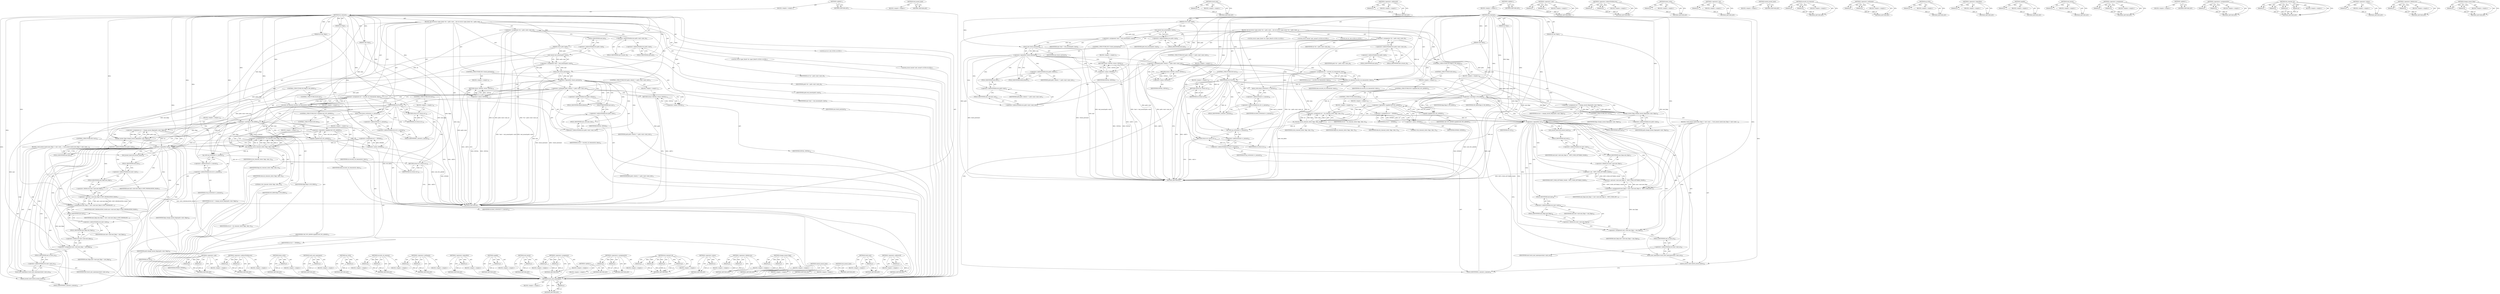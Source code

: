 digraph "change_mount_flags" {
vulnerable_239 [label=<(METHOD,unlock_mount_hash)>];
vulnerable_240 [label=<(BLOCK,&lt;empty&gt;,&lt;empty&gt;)>];
vulnerable_241 [label=<(METHOD_RETURN,ANY)>];
vulnerable_222 [label=<(METHOD,lock_mount_hash)>];
vulnerable_223 [label=<(BLOCK,&lt;empty&gt;,&lt;empty&gt;)>];
vulnerable_224 [label=<(METHOD_RETURN,ANY)>];
vulnerable_175 [label=<(METHOD,check_mnt)>];
vulnerable_176 [label=<(PARAM,p1)>];
vulnerable_177 [label=<(BLOCK,&lt;empty&gt;,&lt;empty&gt;)>];
vulnerable_178 [label=<(METHOD_RETURN,ANY)>];
vulnerable_197 [label=<(METHOD,&lt;operator&gt;.addressOf)>];
vulnerable_198 [label=<(PARAM,p1)>];
vulnerable_199 [label=<(BLOCK,&lt;empty&gt;,&lt;empty&gt;)>];
vulnerable_200 [label=<(METHOD_RETURN,ANY)>];
vulnerable_6 [label=<(METHOD,&lt;global&gt;)<SUB>1</SUB>>];
vulnerable_7 [label=<(BLOCK,&lt;empty&gt;,&lt;empty&gt;)<SUB>1</SUB>>];
vulnerable_8 [label=<(METHOD,do_remount)<SUB>1</SUB>>];
vulnerable_9 [label=<(PARAM,struct path *path)<SUB>1</SUB>>];
vulnerable_10 [label=<(PARAM,int flags)<SUB>1</SUB>>];
vulnerable_11 [label=<(PARAM,int mnt_flags)<SUB>1</SUB>>];
vulnerable_12 [label=<(PARAM,void *data)<SUB>2</SUB>>];
vulnerable_13 [label=<(BLOCK,{
	int err;
	struct super_block *sb = path-&gt;mnt...,{
	int err;
	struct super_block *sb = path-&gt;mnt...)<SUB>3</SUB>>];
vulnerable_14 [label="<(LOCAL,int err: int)<SUB>4</SUB>>"];
vulnerable_15 [label="<(LOCAL,struct super_block* sb: super_block*)<SUB>5</SUB>>"];
vulnerable_16 [label=<(&lt;operator&gt;.assignment,*sb = path-&gt;mnt-&gt;mnt_sb)<SUB>5</SUB>>];
vulnerable_17 [label=<(IDENTIFIER,sb,*sb = path-&gt;mnt-&gt;mnt_sb)<SUB>5</SUB>>];
vulnerable_18 [label=<(&lt;operator&gt;.indirectFieldAccess,path-&gt;mnt-&gt;mnt_sb)<SUB>5</SUB>>];
vulnerable_19 [label=<(&lt;operator&gt;.indirectFieldAccess,path-&gt;mnt)<SUB>5</SUB>>];
vulnerable_20 [label=<(IDENTIFIER,path,*sb = path-&gt;mnt-&gt;mnt_sb)<SUB>5</SUB>>];
vulnerable_21 [label=<(FIELD_IDENTIFIER,mnt,mnt)<SUB>5</SUB>>];
vulnerable_22 [label=<(FIELD_IDENTIFIER,mnt_sb,mnt_sb)<SUB>5</SUB>>];
vulnerable_23 [label="<(LOCAL,struct mount* mnt: mount*)<SUB>6</SUB>>"];
vulnerable_24 [label=<(&lt;operator&gt;.assignment,*mnt = real_mount(path-&gt;mnt))<SUB>6</SUB>>];
vulnerable_25 [label=<(IDENTIFIER,mnt,*mnt = real_mount(path-&gt;mnt))<SUB>6</SUB>>];
vulnerable_26 [label=<(real_mount,real_mount(path-&gt;mnt))<SUB>6</SUB>>];
vulnerable_27 [label=<(&lt;operator&gt;.indirectFieldAccess,path-&gt;mnt)<SUB>6</SUB>>];
vulnerable_28 [label=<(IDENTIFIER,path,real_mount(path-&gt;mnt))<SUB>6</SUB>>];
vulnerable_29 [label=<(FIELD_IDENTIFIER,mnt,mnt)<SUB>6</SUB>>];
vulnerable_30 [label=<(CONTROL_STRUCTURE,IF,if (!check_mnt(mnt)))<SUB>8</SUB>>];
vulnerable_31 [label=<(&lt;operator&gt;.logicalNot,!check_mnt(mnt))<SUB>8</SUB>>];
vulnerable_32 [label=<(check_mnt,check_mnt(mnt))<SUB>8</SUB>>];
vulnerable_33 [label=<(IDENTIFIER,mnt,check_mnt(mnt))<SUB>8</SUB>>];
vulnerable_34 [label=<(BLOCK,&lt;empty&gt;,&lt;empty&gt;)<SUB>9</SUB>>];
vulnerable_35 [label=<(RETURN,return -EINVAL;,return -EINVAL;)<SUB>9</SUB>>];
vulnerable_36 [label=<(&lt;operator&gt;.minus,-EINVAL)<SUB>9</SUB>>];
vulnerable_37 [label=<(IDENTIFIER,EINVAL,-EINVAL)<SUB>9</SUB>>];
vulnerable_38 [label=<(CONTROL_STRUCTURE,IF,if (path-&gt;dentry != path-&gt;mnt-&gt;mnt_root))<SUB>11</SUB>>];
vulnerable_39 [label=<(&lt;operator&gt;.notEquals,path-&gt;dentry != path-&gt;mnt-&gt;mnt_root)<SUB>11</SUB>>];
vulnerable_40 [label=<(&lt;operator&gt;.indirectFieldAccess,path-&gt;dentry)<SUB>11</SUB>>];
vulnerable_41 [label=<(IDENTIFIER,path,path-&gt;dentry != path-&gt;mnt-&gt;mnt_root)<SUB>11</SUB>>];
vulnerable_42 [label=<(FIELD_IDENTIFIER,dentry,dentry)<SUB>11</SUB>>];
vulnerable_43 [label=<(&lt;operator&gt;.indirectFieldAccess,path-&gt;mnt-&gt;mnt_root)<SUB>11</SUB>>];
vulnerable_44 [label=<(&lt;operator&gt;.indirectFieldAccess,path-&gt;mnt)<SUB>11</SUB>>];
vulnerable_45 [label=<(IDENTIFIER,path,path-&gt;dentry != path-&gt;mnt-&gt;mnt_root)<SUB>11</SUB>>];
vulnerable_46 [label=<(FIELD_IDENTIFIER,mnt,mnt)<SUB>11</SUB>>];
vulnerable_47 [label=<(FIELD_IDENTIFIER,mnt_root,mnt_root)<SUB>11</SUB>>];
vulnerable_48 [label=<(BLOCK,&lt;empty&gt;,&lt;empty&gt;)<SUB>12</SUB>>];
vulnerable_49 [label=<(RETURN,return -EINVAL;,return -EINVAL;)<SUB>12</SUB>>];
vulnerable_50 [label=<(&lt;operator&gt;.minus,-EINVAL)<SUB>12</SUB>>];
vulnerable_51 [label=<(IDENTIFIER,EINVAL,-EINVAL)<SUB>12</SUB>>];
vulnerable_52 [label=<(&lt;operator&gt;.assignment,err = security_sb_remount(sb, data))<SUB>14</SUB>>];
vulnerable_53 [label=<(IDENTIFIER,err,err = security_sb_remount(sb, data))<SUB>14</SUB>>];
vulnerable_54 [label=<(security_sb_remount,security_sb_remount(sb, data))<SUB>14</SUB>>];
vulnerable_55 [label=<(IDENTIFIER,sb,security_sb_remount(sb, data))<SUB>14</SUB>>];
vulnerable_56 [label=<(IDENTIFIER,data,security_sb_remount(sb, data))<SUB>14</SUB>>];
vulnerable_57 [label=<(CONTROL_STRUCTURE,IF,if (err))<SUB>15</SUB>>];
vulnerable_58 [label=<(IDENTIFIER,err,if (err))<SUB>15</SUB>>];
vulnerable_59 [label=<(BLOCK,&lt;empty&gt;,&lt;empty&gt;)<SUB>16</SUB>>];
vulnerable_60 [label=<(RETURN,return err;,return err;)<SUB>16</SUB>>];
vulnerable_61 [label=<(IDENTIFIER,err,return err;)<SUB>16</SUB>>];
vulnerable_62 [label=<(down_write,down_write(&amp;sb-&gt;s_umount))<SUB>18</SUB>>];
vulnerable_63 [label=<(&lt;operator&gt;.addressOf,&amp;sb-&gt;s_umount)<SUB>18</SUB>>];
vulnerable_64 [label=<(&lt;operator&gt;.indirectFieldAccess,sb-&gt;s_umount)<SUB>18</SUB>>];
vulnerable_65 [label=<(IDENTIFIER,sb,down_write(&amp;sb-&gt;s_umount))<SUB>18</SUB>>];
vulnerable_66 [label=<(FIELD_IDENTIFIER,s_umount,s_umount)<SUB>18</SUB>>];
vulnerable_67 [label=<(CONTROL_STRUCTURE,IF,if (flags &amp; MS_BIND))<SUB>19</SUB>>];
vulnerable_68 [label=<(&lt;operator&gt;.and,flags &amp; MS_BIND)<SUB>19</SUB>>];
vulnerable_69 [label=<(IDENTIFIER,flags,flags &amp; MS_BIND)<SUB>19</SUB>>];
vulnerable_70 [label=<(IDENTIFIER,MS_BIND,flags &amp; MS_BIND)<SUB>19</SUB>>];
vulnerable_71 [label=<(BLOCK,&lt;empty&gt;,&lt;empty&gt;)<SUB>20</SUB>>];
vulnerable_72 [label=<(&lt;operator&gt;.assignment,err = change_mount_flags(path-&gt;mnt, flags))<SUB>20</SUB>>];
vulnerable_73 [label=<(IDENTIFIER,err,err = change_mount_flags(path-&gt;mnt, flags))<SUB>20</SUB>>];
vulnerable_74 [label=<(change_mount_flags,change_mount_flags(path-&gt;mnt, flags))<SUB>20</SUB>>];
vulnerable_75 [label=<(&lt;operator&gt;.indirectFieldAccess,path-&gt;mnt)<SUB>20</SUB>>];
vulnerable_76 [label=<(IDENTIFIER,path,change_mount_flags(path-&gt;mnt, flags))<SUB>20</SUB>>];
vulnerable_77 [label=<(FIELD_IDENTIFIER,mnt,mnt)<SUB>20</SUB>>];
vulnerable_78 [label=<(IDENTIFIER,flags,change_mount_flags(path-&gt;mnt, flags))<SUB>20</SUB>>];
vulnerable_79 [label=<(CONTROL_STRUCTURE,ELSE,else)<SUB>21</SUB>>];
vulnerable_80 [label=<(BLOCK,&lt;empty&gt;,&lt;empty&gt;)<SUB>21</SUB>>];
vulnerable_81 [label=<(CONTROL_STRUCTURE,IF,if (!capable(CAP_SYS_ADMIN)))<SUB>21</SUB>>];
vulnerable_82 [label=<(&lt;operator&gt;.logicalNot,!capable(CAP_SYS_ADMIN))<SUB>21</SUB>>];
vulnerable_83 [label=<(capable,capable(CAP_SYS_ADMIN))<SUB>21</SUB>>];
vulnerable_84 [label=<(IDENTIFIER,CAP_SYS_ADMIN,capable(CAP_SYS_ADMIN))<SUB>21</SUB>>];
vulnerable_85 [label=<(BLOCK,&lt;empty&gt;,&lt;empty&gt;)<SUB>22</SUB>>];
vulnerable_86 [label=<(&lt;operator&gt;.assignment,err = -EPERM)<SUB>22</SUB>>];
vulnerable_87 [label=<(IDENTIFIER,err,err = -EPERM)<SUB>22</SUB>>];
vulnerable_88 [label=<(&lt;operator&gt;.minus,-EPERM)<SUB>22</SUB>>];
vulnerable_89 [label=<(IDENTIFIER,EPERM,-EPERM)<SUB>22</SUB>>];
vulnerable_90 [label=<(CONTROL_STRUCTURE,ELSE,else)<SUB>24</SUB>>];
vulnerable_91 [label=<(BLOCK,&lt;empty&gt;,&lt;empty&gt;)<SUB>24</SUB>>];
vulnerable_92 [label=<(&lt;operator&gt;.assignment,err = do_remount_sb(sb, flags, data, 0))<SUB>24</SUB>>];
vulnerable_93 [label=<(IDENTIFIER,err,err = do_remount_sb(sb, flags, data, 0))<SUB>24</SUB>>];
vulnerable_94 [label=<(do_remount_sb,do_remount_sb(sb, flags, data, 0))<SUB>24</SUB>>];
vulnerable_95 [label=<(IDENTIFIER,sb,do_remount_sb(sb, flags, data, 0))<SUB>24</SUB>>];
vulnerable_96 [label=<(IDENTIFIER,flags,do_remount_sb(sb, flags, data, 0))<SUB>24</SUB>>];
vulnerable_97 [label=<(IDENTIFIER,data,do_remount_sb(sb, flags, data, 0))<SUB>24</SUB>>];
vulnerable_98 [label=<(LITERAL,0,do_remount_sb(sb, flags, data, 0))<SUB>24</SUB>>];
vulnerable_99 [label=<(CONTROL_STRUCTURE,IF,if (!err))<SUB>25</SUB>>];
vulnerable_100 [label=<(&lt;operator&gt;.logicalNot,!err)<SUB>25</SUB>>];
vulnerable_101 [label=<(IDENTIFIER,err,!err)<SUB>25</SUB>>];
vulnerable_102 [label=<(BLOCK,{
 		lock_mount_hash();
		mnt_flags |= mnt-&gt;mnt...,{
 		lock_mount_hash();
		mnt_flags |= mnt-&gt;mnt...)<SUB>25</SUB>>];
vulnerable_103 [label=<(lock_mount_hash,lock_mount_hash())<SUB>26</SUB>>];
vulnerable_104 [label=<(&lt;operators&gt;.assignmentOr,mnt_flags |= mnt-&gt;mnt.mnt_flags &amp; MNT_PROPAGATI...)<SUB>27</SUB>>];
vulnerable_105 [label=<(IDENTIFIER,mnt_flags,mnt_flags |= mnt-&gt;mnt.mnt_flags &amp; MNT_PROPAGATI...)<SUB>27</SUB>>];
vulnerable_106 [label=<(&lt;operator&gt;.and,mnt-&gt;mnt.mnt_flags &amp; MNT_PROPAGATION_MASK)<SUB>27</SUB>>];
vulnerable_107 [label=<(&lt;operator&gt;.fieldAccess,mnt-&gt;mnt.mnt_flags)<SUB>27</SUB>>];
vulnerable_108 [label=<(&lt;operator&gt;.indirectFieldAccess,mnt-&gt;mnt)<SUB>27</SUB>>];
vulnerable_109 [label=<(IDENTIFIER,mnt,mnt-&gt;mnt.mnt_flags &amp; MNT_PROPAGATION_MASK)<SUB>27</SUB>>];
vulnerable_110 [label=<(FIELD_IDENTIFIER,mnt,mnt)<SUB>27</SUB>>];
vulnerable_111 [label=<(FIELD_IDENTIFIER,mnt_flags,mnt_flags)<SUB>27</SUB>>];
vulnerable_112 [label=<(IDENTIFIER,MNT_PROPAGATION_MASK,mnt-&gt;mnt.mnt_flags &amp; MNT_PROPAGATION_MASK)<SUB>27</SUB>>];
vulnerable_113 [label=<(&lt;operator&gt;.assignment,mnt-&gt;mnt.mnt_flags = mnt_flags)<SUB>28</SUB>>];
vulnerable_114 [label=<(&lt;operator&gt;.fieldAccess,mnt-&gt;mnt.mnt_flags)<SUB>28</SUB>>];
vulnerable_115 [label=<(&lt;operator&gt;.indirectFieldAccess,mnt-&gt;mnt)<SUB>28</SUB>>];
vulnerable_116 [label=<(IDENTIFIER,mnt,mnt-&gt;mnt.mnt_flags = mnt_flags)<SUB>28</SUB>>];
vulnerable_117 [label=<(FIELD_IDENTIFIER,mnt,mnt)<SUB>28</SUB>>];
vulnerable_118 [label=<(FIELD_IDENTIFIER,mnt_flags,mnt_flags)<SUB>28</SUB>>];
vulnerable_119 [label=<(IDENTIFIER,mnt_flags,mnt-&gt;mnt.mnt_flags = mnt_flags)<SUB>28</SUB>>];
vulnerable_120 [label=<(touch_mnt_namespace,touch_mnt_namespace(mnt-&gt;mnt_ns))<SUB>29</SUB>>];
vulnerable_121 [label=<(&lt;operator&gt;.indirectFieldAccess,mnt-&gt;mnt_ns)<SUB>29</SUB>>];
vulnerable_122 [label=<(IDENTIFIER,mnt,touch_mnt_namespace(mnt-&gt;mnt_ns))<SUB>29</SUB>>];
vulnerable_123 [label=<(FIELD_IDENTIFIER,mnt_ns,mnt_ns)<SUB>29</SUB>>];
vulnerable_124 [label=<(unlock_mount_hash,unlock_mount_hash())<SUB>30</SUB>>];
vulnerable_125 [label=<(up_write,up_write(&amp;sb-&gt;s_umount))<SUB>32</SUB>>];
vulnerable_126 [label=<(&lt;operator&gt;.addressOf,&amp;sb-&gt;s_umount)<SUB>32</SUB>>];
vulnerable_127 [label=<(&lt;operator&gt;.indirectFieldAccess,sb-&gt;s_umount)<SUB>32</SUB>>];
vulnerable_128 [label=<(IDENTIFIER,sb,up_write(&amp;sb-&gt;s_umount))<SUB>32</SUB>>];
vulnerable_129 [label=<(FIELD_IDENTIFIER,s_umount,s_umount)<SUB>32</SUB>>];
vulnerable_130 [label=<(RETURN,return err;,return err;)<SUB>33</SUB>>];
vulnerable_131 [label=<(IDENTIFIER,err,return err;)<SUB>33</SUB>>];
vulnerable_132 [label=<(METHOD_RETURN,int)<SUB>1</SUB>>];
vulnerable_134 [label=<(METHOD_RETURN,ANY)<SUB>1</SUB>>];
vulnerable_201 [label=<(METHOD,&lt;operator&gt;.and)>];
vulnerable_202 [label=<(PARAM,p1)>];
vulnerable_203 [label=<(PARAM,p2)>];
vulnerable_204 [label=<(BLOCK,&lt;empty&gt;,&lt;empty&gt;)>];
vulnerable_205 [label=<(METHOD_RETURN,ANY)>];
vulnerable_162 [label=<(METHOD,&lt;operator&gt;.indirectFieldAccess)>];
vulnerable_163 [label=<(PARAM,p1)>];
vulnerable_164 [label=<(PARAM,p2)>];
vulnerable_165 [label=<(BLOCK,&lt;empty&gt;,&lt;empty&gt;)>];
vulnerable_166 [label=<(METHOD_RETURN,ANY)>];
vulnerable_193 [label=<(METHOD,down_write)>];
vulnerable_194 [label=<(PARAM,p1)>];
vulnerable_195 [label=<(BLOCK,&lt;empty&gt;,&lt;empty&gt;)>];
vulnerable_196 [label=<(METHOD_RETURN,ANY)>];
vulnerable_235 [label=<(METHOD,touch_mnt_namespace)>];
vulnerable_236 [label=<(PARAM,p1)>];
vulnerable_237 [label=<(BLOCK,&lt;empty&gt;,&lt;empty&gt;)>];
vulnerable_238 [label=<(METHOD_RETURN,ANY)>];
vulnerable_242 [label=<(METHOD,up_write)>];
vulnerable_243 [label=<(PARAM,p1)>];
vulnerable_244 [label=<(BLOCK,&lt;empty&gt;,&lt;empty&gt;)>];
vulnerable_245 [label=<(METHOD_RETURN,ANY)>];
vulnerable_188 [label=<(METHOD,security_sb_remount)>];
vulnerable_189 [label=<(PARAM,p1)>];
vulnerable_190 [label=<(PARAM,p2)>];
vulnerable_191 [label=<(BLOCK,&lt;empty&gt;,&lt;empty&gt;)>];
vulnerable_192 [label=<(METHOD_RETURN,ANY)>];
vulnerable_183 [label=<(METHOD,&lt;operator&gt;.notEquals)>];
vulnerable_184 [label=<(PARAM,p1)>];
vulnerable_185 [label=<(PARAM,p2)>];
vulnerable_186 [label=<(BLOCK,&lt;empty&gt;,&lt;empty&gt;)>];
vulnerable_187 [label=<(METHOD_RETURN,ANY)>];
vulnerable_171 [label=<(METHOD,&lt;operator&gt;.logicalNot)>];
vulnerable_172 [label=<(PARAM,p1)>];
vulnerable_173 [label=<(BLOCK,&lt;empty&gt;,&lt;empty&gt;)>];
vulnerable_174 [label=<(METHOD_RETURN,ANY)>];
vulnerable_211 [label=<(METHOD,capable)>];
vulnerable_212 [label=<(PARAM,p1)>];
vulnerable_213 [label=<(BLOCK,&lt;empty&gt;,&lt;empty&gt;)>];
vulnerable_214 [label=<(METHOD_RETURN,ANY)>];
vulnerable_167 [label=<(METHOD,real_mount)>];
vulnerable_168 [label=<(PARAM,p1)>];
vulnerable_169 [label=<(BLOCK,&lt;empty&gt;,&lt;empty&gt;)>];
vulnerable_170 [label=<(METHOD_RETURN,ANY)>];
vulnerable_157 [label=<(METHOD,&lt;operator&gt;.assignment)>];
vulnerable_158 [label=<(PARAM,p1)>];
vulnerable_159 [label=<(PARAM,p2)>];
vulnerable_160 [label=<(BLOCK,&lt;empty&gt;,&lt;empty&gt;)>];
vulnerable_161 [label=<(METHOD_RETURN,ANY)>];
vulnerable_151 [label=<(METHOD,&lt;global&gt;)<SUB>1</SUB>>];
vulnerable_152 [label=<(BLOCK,&lt;empty&gt;,&lt;empty&gt;)>];
vulnerable_153 [label=<(METHOD_RETURN,ANY)>];
vulnerable_225 [label=<(METHOD,&lt;operators&gt;.assignmentOr)>];
vulnerable_226 [label=<(PARAM,p1)>];
vulnerable_227 [label=<(PARAM,p2)>];
vulnerable_228 [label=<(BLOCK,&lt;empty&gt;,&lt;empty&gt;)>];
vulnerable_229 [label=<(METHOD_RETURN,ANY)>];
vulnerable_215 [label=<(METHOD,do_remount_sb)>];
vulnerable_216 [label=<(PARAM,p1)>];
vulnerable_217 [label=<(PARAM,p2)>];
vulnerable_218 [label=<(PARAM,p3)>];
vulnerable_219 [label=<(PARAM,p4)>];
vulnerable_220 [label=<(BLOCK,&lt;empty&gt;,&lt;empty&gt;)>];
vulnerable_221 [label=<(METHOD_RETURN,ANY)>];
vulnerable_179 [label=<(METHOD,&lt;operator&gt;.minus)>];
vulnerable_180 [label=<(PARAM,p1)>];
vulnerable_181 [label=<(BLOCK,&lt;empty&gt;,&lt;empty&gt;)>];
vulnerable_182 [label=<(METHOD_RETURN,ANY)>];
vulnerable_230 [label=<(METHOD,&lt;operator&gt;.fieldAccess)>];
vulnerable_231 [label=<(PARAM,p1)>];
vulnerable_232 [label=<(PARAM,p2)>];
vulnerable_233 [label=<(BLOCK,&lt;empty&gt;,&lt;empty&gt;)>];
vulnerable_234 [label=<(METHOD_RETURN,ANY)>];
vulnerable_206 [label=<(METHOD,change_mount_flags)>];
vulnerable_207 [label=<(PARAM,p1)>];
vulnerable_208 [label=<(PARAM,p2)>];
vulnerable_209 [label=<(BLOCK,&lt;empty&gt;,&lt;empty&gt;)>];
vulnerable_210 [label=<(METHOD_RETURN,ANY)>];
fixed_240 [label=<(METHOD,touch_mnt_namespace)>];
fixed_241 [label=<(PARAM,p1)>];
fixed_242 [label=<(BLOCK,&lt;empty&gt;,&lt;empty&gt;)>];
fixed_243 [label=<(METHOD_RETURN,ANY)>];
fixed_223 [label=<(METHOD,lock_mount_hash)>];
fixed_224 [label=<(BLOCK,&lt;empty&gt;,&lt;empty&gt;)>];
fixed_225 [label=<(METHOD_RETURN,ANY)>];
fixed_176 [label=<(METHOD,check_mnt)>];
fixed_177 [label=<(PARAM,p1)>];
fixed_178 [label=<(BLOCK,&lt;empty&gt;,&lt;empty&gt;)>];
fixed_179 [label=<(METHOD_RETURN,ANY)>];
fixed_198 [label=<(METHOD,&lt;operator&gt;.addressOf)>];
fixed_199 [label=<(PARAM,p1)>];
fixed_200 [label=<(BLOCK,&lt;empty&gt;,&lt;empty&gt;)>];
fixed_201 [label=<(METHOD_RETURN,ANY)>];
fixed_6 [label=<(METHOD,&lt;global&gt;)<SUB>1</SUB>>];
fixed_7 [label=<(BLOCK,&lt;empty&gt;,&lt;empty&gt;)<SUB>1</SUB>>];
fixed_8 [label=<(METHOD,do_remount)<SUB>1</SUB>>];
fixed_9 [label=<(PARAM,struct path *path)<SUB>1</SUB>>];
fixed_10 [label=<(PARAM,int flags)<SUB>1</SUB>>];
fixed_11 [label=<(PARAM,int mnt_flags)<SUB>1</SUB>>];
fixed_12 [label=<(PARAM,void *data)<SUB>2</SUB>>];
fixed_13 [label=<(BLOCK,{
	int err;
	struct super_block *sb = path-&gt;mnt...,{
	int err;
	struct super_block *sb = path-&gt;mnt...)<SUB>3</SUB>>];
fixed_14 [label="<(LOCAL,int err: int)<SUB>4</SUB>>"];
fixed_15 [label="<(LOCAL,struct super_block* sb: super_block*)<SUB>5</SUB>>"];
fixed_16 [label=<(&lt;operator&gt;.assignment,*sb = path-&gt;mnt-&gt;mnt_sb)<SUB>5</SUB>>];
fixed_17 [label=<(IDENTIFIER,sb,*sb = path-&gt;mnt-&gt;mnt_sb)<SUB>5</SUB>>];
fixed_18 [label=<(&lt;operator&gt;.indirectFieldAccess,path-&gt;mnt-&gt;mnt_sb)<SUB>5</SUB>>];
fixed_19 [label=<(&lt;operator&gt;.indirectFieldAccess,path-&gt;mnt)<SUB>5</SUB>>];
fixed_20 [label=<(IDENTIFIER,path,*sb = path-&gt;mnt-&gt;mnt_sb)<SUB>5</SUB>>];
fixed_21 [label=<(FIELD_IDENTIFIER,mnt,mnt)<SUB>5</SUB>>];
fixed_22 [label=<(FIELD_IDENTIFIER,mnt_sb,mnt_sb)<SUB>5</SUB>>];
fixed_23 [label="<(LOCAL,struct mount* mnt: mount*)<SUB>6</SUB>>"];
fixed_24 [label=<(&lt;operator&gt;.assignment,*mnt = real_mount(path-&gt;mnt))<SUB>6</SUB>>];
fixed_25 [label=<(IDENTIFIER,mnt,*mnt = real_mount(path-&gt;mnt))<SUB>6</SUB>>];
fixed_26 [label=<(real_mount,real_mount(path-&gt;mnt))<SUB>6</SUB>>];
fixed_27 [label=<(&lt;operator&gt;.indirectFieldAccess,path-&gt;mnt)<SUB>6</SUB>>];
fixed_28 [label=<(IDENTIFIER,path,real_mount(path-&gt;mnt))<SUB>6</SUB>>];
fixed_29 [label=<(FIELD_IDENTIFIER,mnt,mnt)<SUB>6</SUB>>];
fixed_30 [label=<(CONTROL_STRUCTURE,IF,if (!check_mnt(mnt)))<SUB>8</SUB>>];
fixed_31 [label=<(&lt;operator&gt;.logicalNot,!check_mnt(mnt))<SUB>8</SUB>>];
fixed_32 [label=<(check_mnt,check_mnt(mnt))<SUB>8</SUB>>];
fixed_33 [label=<(IDENTIFIER,mnt,check_mnt(mnt))<SUB>8</SUB>>];
fixed_34 [label=<(BLOCK,&lt;empty&gt;,&lt;empty&gt;)<SUB>9</SUB>>];
fixed_35 [label=<(RETURN,return -EINVAL;,return -EINVAL;)<SUB>9</SUB>>];
fixed_36 [label=<(&lt;operator&gt;.minus,-EINVAL)<SUB>9</SUB>>];
fixed_37 [label=<(IDENTIFIER,EINVAL,-EINVAL)<SUB>9</SUB>>];
fixed_38 [label=<(CONTROL_STRUCTURE,IF,if (path-&gt;dentry != path-&gt;mnt-&gt;mnt_root))<SUB>11</SUB>>];
fixed_39 [label=<(&lt;operator&gt;.notEquals,path-&gt;dentry != path-&gt;mnt-&gt;mnt_root)<SUB>11</SUB>>];
fixed_40 [label=<(&lt;operator&gt;.indirectFieldAccess,path-&gt;dentry)<SUB>11</SUB>>];
fixed_41 [label=<(IDENTIFIER,path,path-&gt;dentry != path-&gt;mnt-&gt;mnt_root)<SUB>11</SUB>>];
fixed_42 [label=<(FIELD_IDENTIFIER,dentry,dentry)<SUB>11</SUB>>];
fixed_43 [label=<(&lt;operator&gt;.indirectFieldAccess,path-&gt;mnt-&gt;mnt_root)<SUB>11</SUB>>];
fixed_44 [label=<(&lt;operator&gt;.indirectFieldAccess,path-&gt;mnt)<SUB>11</SUB>>];
fixed_45 [label=<(IDENTIFIER,path,path-&gt;dentry != path-&gt;mnt-&gt;mnt_root)<SUB>11</SUB>>];
fixed_46 [label=<(FIELD_IDENTIFIER,mnt,mnt)<SUB>11</SUB>>];
fixed_47 [label=<(FIELD_IDENTIFIER,mnt_root,mnt_root)<SUB>11</SUB>>];
fixed_48 [label=<(BLOCK,&lt;empty&gt;,&lt;empty&gt;)<SUB>12</SUB>>];
fixed_49 [label=<(RETURN,return -EINVAL;,return -EINVAL;)<SUB>12</SUB>>];
fixed_50 [label=<(&lt;operator&gt;.minus,-EINVAL)<SUB>12</SUB>>];
fixed_51 [label=<(IDENTIFIER,EINVAL,-EINVAL)<SUB>12</SUB>>];
fixed_52 [label=<(&lt;operator&gt;.assignment,err = security_sb_remount(sb, data))<SUB>14</SUB>>];
fixed_53 [label=<(IDENTIFIER,err,err = security_sb_remount(sb, data))<SUB>14</SUB>>];
fixed_54 [label=<(security_sb_remount,security_sb_remount(sb, data))<SUB>14</SUB>>];
fixed_55 [label=<(IDENTIFIER,sb,security_sb_remount(sb, data))<SUB>14</SUB>>];
fixed_56 [label=<(IDENTIFIER,data,security_sb_remount(sb, data))<SUB>14</SUB>>];
fixed_57 [label=<(CONTROL_STRUCTURE,IF,if (err))<SUB>15</SUB>>];
fixed_58 [label=<(IDENTIFIER,err,if (err))<SUB>15</SUB>>];
fixed_59 [label=<(BLOCK,&lt;empty&gt;,&lt;empty&gt;)<SUB>16</SUB>>];
fixed_60 [label=<(RETURN,return err;,return err;)<SUB>16</SUB>>];
fixed_61 [label=<(IDENTIFIER,err,return err;)<SUB>16</SUB>>];
fixed_62 [label=<(down_write,down_write(&amp;sb-&gt;s_umount))<SUB>18</SUB>>];
fixed_63 [label=<(&lt;operator&gt;.addressOf,&amp;sb-&gt;s_umount)<SUB>18</SUB>>];
fixed_64 [label=<(&lt;operator&gt;.indirectFieldAccess,sb-&gt;s_umount)<SUB>18</SUB>>];
fixed_65 [label=<(IDENTIFIER,sb,down_write(&amp;sb-&gt;s_umount))<SUB>18</SUB>>];
fixed_66 [label=<(FIELD_IDENTIFIER,s_umount,s_umount)<SUB>18</SUB>>];
fixed_67 [label=<(CONTROL_STRUCTURE,IF,if (flags &amp; MS_BIND))<SUB>19</SUB>>];
fixed_68 [label=<(&lt;operator&gt;.and,flags &amp; MS_BIND)<SUB>19</SUB>>];
fixed_69 [label=<(IDENTIFIER,flags,flags &amp; MS_BIND)<SUB>19</SUB>>];
fixed_70 [label=<(IDENTIFIER,MS_BIND,flags &amp; MS_BIND)<SUB>19</SUB>>];
fixed_71 [label=<(BLOCK,&lt;empty&gt;,&lt;empty&gt;)<SUB>20</SUB>>];
fixed_72 [label=<(&lt;operator&gt;.assignment,err = change_mount_flags(path-&gt;mnt, flags))<SUB>20</SUB>>];
fixed_73 [label=<(IDENTIFIER,err,err = change_mount_flags(path-&gt;mnt, flags))<SUB>20</SUB>>];
fixed_74 [label=<(change_mount_flags,change_mount_flags(path-&gt;mnt, flags))<SUB>20</SUB>>];
fixed_75 [label=<(&lt;operator&gt;.indirectFieldAccess,path-&gt;mnt)<SUB>20</SUB>>];
fixed_76 [label=<(IDENTIFIER,path,change_mount_flags(path-&gt;mnt, flags))<SUB>20</SUB>>];
fixed_77 [label=<(FIELD_IDENTIFIER,mnt,mnt)<SUB>20</SUB>>];
fixed_78 [label=<(IDENTIFIER,flags,change_mount_flags(path-&gt;mnt, flags))<SUB>20</SUB>>];
fixed_79 [label=<(CONTROL_STRUCTURE,ELSE,else)<SUB>21</SUB>>];
fixed_80 [label=<(BLOCK,&lt;empty&gt;,&lt;empty&gt;)<SUB>21</SUB>>];
fixed_81 [label=<(CONTROL_STRUCTURE,IF,if (!capable(CAP_SYS_ADMIN)))<SUB>21</SUB>>];
fixed_82 [label=<(&lt;operator&gt;.logicalNot,!capable(CAP_SYS_ADMIN))<SUB>21</SUB>>];
fixed_83 [label=<(capable,capable(CAP_SYS_ADMIN))<SUB>21</SUB>>];
fixed_84 [label=<(IDENTIFIER,CAP_SYS_ADMIN,capable(CAP_SYS_ADMIN))<SUB>21</SUB>>];
fixed_85 [label=<(BLOCK,&lt;empty&gt;,&lt;empty&gt;)<SUB>22</SUB>>];
fixed_86 [label=<(&lt;operator&gt;.assignment,err = -EPERM)<SUB>22</SUB>>];
fixed_87 [label=<(IDENTIFIER,err,err = -EPERM)<SUB>22</SUB>>];
fixed_88 [label=<(&lt;operator&gt;.minus,-EPERM)<SUB>22</SUB>>];
fixed_89 [label=<(IDENTIFIER,EPERM,-EPERM)<SUB>22</SUB>>];
fixed_90 [label=<(CONTROL_STRUCTURE,ELSE,else)<SUB>24</SUB>>];
fixed_91 [label=<(BLOCK,&lt;empty&gt;,&lt;empty&gt;)<SUB>24</SUB>>];
fixed_92 [label=<(&lt;operator&gt;.assignment,err = do_remount_sb(sb, flags, data, 0))<SUB>24</SUB>>];
fixed_93 [label=<(IDENTIFIER,err,err = do_remount_sb(sb, flags, data, 0))<SUB>24</SUB>>];
fixed_94 [label=<(do_remount_sb,do_remount_sb(sb, flags, data, 0))<SUB>24</SUB>>];
fixed_95 [label=<(IDENTIFIER,sb,do_remount_sb(sb, flags, data, 0))<SUB>24</SUB>>];
fixed_96 [label=<(IDENTIFIER,flags,do_remount_sb(sb, flags, data, 0))<SUB>24</SUB>>];
fixed_97 [label=<(IDENTIFIER,data,do_remount_sb(sb, flags, data, 0))<SUB>24</SUB>>];
fixed_98 [label=<(LITERAL,0,do_remount_sb(sb, flags, data, 0))<SUB>24</SUB>>];
fixed_99 [label=<(CONTROL_STRUCTURE,IF,if (!err))<SUB>25</SUB>>];
fixed_100 [label=<(&lt;operator&gt;.logicalNot,!err)<SUB>25</SUB>>];
fixed_101 [label=<(IDENTIFIER,err,!err)<SUB>25</SUB>>];
fixed_102 [label=<(BLOCK,{
 		lock_mount_hash();
		mnt_flags |= mnt-&gt;mnt...,{
 		lock_mount_hash();
		mnt_flags |= mnt-&gt;mnt...)<SUB>25</SUB>>];
fixed_103 [label=<(lock_mount_hash,lock_mount_hash())<SUB>26</SUB>>];
fixed_104 [label=<(&lt;operators&gt;.assignmentOr,mnt_flags |= mnt-&gt;mnt.mnt_flags &amp; ~MNT_USER_SET...)<SUB>27</SUB>>];
fixed_105 [label=<(IDENTIFIER,mnt_flags,mnt_flags |= mnt-&gt;mnt.mnt_flags &amp; ~MNT_USER_SET...)<SUB>27</SUB>>];
fixed_106 [label=<(&lt;operator&gt;.and,mnt-&gt;mnt.mnt_flags &amp; ~MNT_USER_SETTABLE_MASK)<SUB>27</SUB>>];
fixed_107 [label=<(&lt;operator&gt;.fieldAccess,mnt-&gt;mnt.mnt_flags)<SUB>27</SUB>>];
fixed_108 [label=<(&lt;operator&gt;.indirectFieldAccess,mnt-&gt;mnt)<SUB>27</SUB>>];
fixed_109 [label=<(IDENTIFIER,mnt,mnt-&gt;mnt.mnt_flags &amp; ~MNT_USER_SETTABLE_MASK)<SUB>27</SUB>>];
fixed_110 [label=<(FIELD_IDENTIFIER,mnt,mnt)<SUB>27</SUB>>];
fixed_111 [label=<(FIELD_IDENTIFIER,mnt_flags,mnt_flags)<SUB>27</SUB>>];
fixed_112 [label=<(&lt;operator&gt;.not,~MNT_USER_SETTABLE_MASK)<SUB>27</SUB>>];
fixed_113 [label=<(IDENTIFIER,MNT_USER_SETTABLE_MASK,~MNT_USER_SETTABLE_MASK)<SUB>27</SUB>>];
fixed_114 [label=<(&lt;operator&gt;.assignment,mnt-&gt;mnt.mnt_flags = mnt_flags)<SUB>28</SUB>>];
fixed_115 [label=<(&lt;operator&gt;.fieldAccess,mnt-&gt;mnt.mnt_flags)<SUB>28</SUB>>];
fixed_116 [label=<(&lt;operator&gt;.indirectFieldAccess,mnt-&gt;mnt)<SUB>28</SUB>>];
fixed_117 [label=<(IDENTIFIER,mnt,mnt-&gt;mnt.mnt_flags = mnt_flags)<SUB>28</SUB>>];
fixed_118 [label=<(FIELD_IDENTIFIER,mnt,mnt)<SUB>28</SUB>>];
fixed_119 [label=<(FIELD_IDENTIFIER,mnt_flags,mnt_flags)<SUB>28</SUB>>];
fixed_120 [label=<(IDENTIFIER,mnt_flags,mnt-&gt;mnt.mnt_flags = mnt_flags)<SUB>28</SUB>>];
fixed_121 [label=<(touch_mnt_namespace,touch_mnt_namespace(mnt-&gt;mnt_ns))<SUB>29</SUB>>];
fixed_122 [label=<(&lt;operator&gt;.indirectFieldAccess,mnt-&gt;mnt_ns)<SUB>29</SUB>>];
fixed_123 [label=<(IDENTIFIER,mnt,touch_mnt_namespace(mnt-&gt;mnt_ns))<SUB>29</SUB>>];
fixed_124 [label=<(FIELD_IDENTIFIER,mnt_ns,mnt_ns)<SUB>29</SUB>>];
fixed_125 [label=<(unlock_mount_hash,unlock_mount_hash())<SUB>30</SUB>>];
fixed_126 [label=<(up_write,up_write(&amp;sb-&gt;s_umount))<SUB>32</SUB>>];
fixed_127 [label=<(&lt;operator&gt;.addressOf,&amp;sb-&gt;s_umount)<SUB>32</SUB>>];
fixed_128 [label=<(&lt;operator&gt;.indirectFieldAccess,sb-&gt;s_umount)<SUB>32</SUB>>];
fixed_129 [label=<(IDENTIFIER,sb,up_write(&amp;sb-&gt;s_umount))<SUB>32</SUB>>];
fixed_130 [label=<(FIELD_IDENTIFIER,s_umount,s_umount)<SUB>32</SUB>>];
fixed_131 [label=<(RETURN,return err;,return err;)<SUB>33</SUB>>];
fixed_132 [label=<(IDENTIFIER,err,return err;)<SUB>33</SUB>>];
fixed_133 [label=<(METHOD_RETURN,int)<SUB>1</SUB>>];
fixed_135 [label=<(METHOD_RETURN,ANY)<SUB>1</SUB>>];
fixed_202 [label=<(METHOD,&lt;operator&gt;.and)>];
fixed_203 [label=<(PARAM,p1)>];
fixed_204 [label=<(PARAM,p2)>];
fixed_205 [label=<(BLOCK,&lt;empty&gt;,&lt;empty&gt;)>];
fixed_206 [label=<(METHOD_RETURN,ANY)>];
fixed_163 [label=<(METHOD,&lt;operator&gt;.indirectFieldAccess)>];
fixed_164 [label=<(PARAM,p1)>];
fixed_165 [label=<(PARAM,p2)>];
fixed_166 [label=<(BLOCK,&lt;empty&gt;,&lt;empty&gt;)>];
fixed_167 [label=<(METHOD_RETURN,ANY)>];
fixed_194 [label=<(METHOD,down_write)>];
fixed_195 [label=<(PARAM,p1)>];
fixed_196 [label=<(BLOCK,&lt;empty&gt;,&lt;empty&gt;)>];
fixed_197 [label=<(METHOD_RETURN,ANY)>];
fixed_236 [label=<(METHOD,&lt;operator&gt;.not)>];
fixed_237 [label=<(PARAM,p1)>];
fixed_238 [label=<(BLOCK,&lt;empty&gt;,&lt;empty&gt;)>];
fixed_239 [label=<(METHOD_RETURN,ANY)>];
fixed_244 [label=<(METHOD,unlock_mount_hash)>];
fixed_245 [label=<(BLOCK,&lt;empty&gt;,&lt;empty&gt;)>];
fixed_246 [label=<(METHOD_RETURN,ANY)>];
fixed_189 [label=<(METHOD,security_sb_remount)>];
fixed_190 [label=<(PARAM,p1)>];
fixed_191 [label=<(PARAM,p2)>];
fixed_192 [label=<(BLOCK,&lt;empty&gt;,&lt;empty&gt;)>];
fixed_193 [label=<(METHOD_RETURN,ANY)>];
fixed_184 [label=<(METHOD,&lt;operator&gt;.notEquals)>];
fixed_185 [label=<(PARAM,p1)>];
fixed_186 [label=<(PARAM,p2)>];
fixed_187 [label=<(BLOCK,&lt;empty&gt;,&lt;empty&gt;)>];
fixed_188 [label=<(METHOD_RETURN,ANY)>];
fixed_247 [label=<(METHOD,up_write)>];
fixed_248 [label=<(PARAM,p1)>];
fixed_249 [label=<(BLOCK,&lt;empty&gt;,&lt;empty&gt;)>];
fixed_250 [label=<(METHOD_RETURN,ANY)>];
fixed_172 [label=<(METHOD,&lt;operator&gt;.logicalNot)>];
fixed_173 [label=<(PARAM,p1)>];
fixed_174 [label=<(BLOCK,&lt;empty&gt;,&lt;empty&gt;)>];
fixed_175 [label=<(METHOD_RETURN,ANY)>];
fixed_212 [label=<(METHOD,capable)>];
fixed_213 [label=<(PARAM,p1)>];
fixed_214 [label=<(BLOCK,&lt;empty&gt;,&lt;empty&gt;)>];
fixed_215 [label=<(METHOD_RETURN,ANY)>];
fixed_168 [label=<(METHOD,real_mount)>];
fixed_169 [label=<(PARAM,p1)>];
fixed_170 [label=<(BLOCK,&lt;empty&gt;,&lt;empty&gt;)>];
fixed_171 [label=<(METHOD_RETURN,ANY)>];
fixed_158 [label=<(METHOD,&lt;operator&gt;.assignment)>];
fixed_159 [label=<(PARAM,p1)>];
fixed_160 [label=<(PARAM,p2)>];
fixed_161 [label=<(BLOCK,&lt;empty&gt;,&lt;empty&gt;)>];
fixed_162 [label=<(METHOD_RETURN,ANY)>];
fixed_152 [label=<(METHOD,&lt;global&gt;)<SUB>1</SUB>>];
fixed_153 [label=<(BLOCK,&lt;empty&gt;,&lt;empty&gt;)>];
fixed_154 [label=<(METHOD_RETURN,ANY)>];
fixed_226 [label=<(METHOD,&lt;operators&gt;.assignmentOr)>];
fixed_227 [label=<(PARAM,p1)>];
fixed_228 [label=<(PARAM,p2)>];
fixed_229 [label=<(BLOCK,&lt;empty&gt;,&lt;empty&gt;)>];
fixed_230 [label=<(METHOD_RETURN,ANY)>];
fixed_216 [label=<(METHOD,do_remount_sb)>];
fixed_217 [label=<(PARAM,p1)>];
fixed_218 [label=<(PARAM,p2)>];
fixed_219 [label=<(PARAM,p3)>];
fixed_220 [label=<(PARAM,p4)>];
fixed_221 [label=<(BLOCK,&lt;empty&gt;,&lt;empty&gt;)>];
fixed_222 [label=<(METHOD_RETURN,ANY)>];
fixed_180 [label=<(METHOD,&lt;operator&gt;.minus)>];
fixed_181 [label=<(PARAM,p1)>];
fixed_182 [label=<(BLOCK,&lt;empty&gt;,&lt;empty&gt;)>];
fixed_183 [label=<(METHOD_RETURN,ANY)>];
fixed_231 [label=<(METHOD,&lt;operator&gt;.fieldAccess)>];
fixed_232 [label=<(PARAM,p1)>];
fixed_233 [label=<(PARAM,p2)>];
fixed_234 [label=<(BLOCK,&lt;empty&gt;,&lt;empty&gt;)>];
fixed_235 [label=<(METHOD_RETURN,ANY)>];
fixed_207 [label=<(METHOD,change_mount_flags)>];
fixed_208 [label=<(PARAM,p1)>];
fixed_209 [label=<(PARAM,p2)>];
fixed_210 [label=<(BLOCK,&lt;empty&gt;,&lt;empty&gt;)>];
fixed_211 [label=<(METHOD_RETURN,ANY)>];
vulnerable_239 -> vulnerable_240  [key=0, label="AST: "];
vulnerable_239 -> vulnerable_241  [key=0, label="AST: "];
vulnerable_239 -> vulnerable_241  [key=1, label="CFG: "];
vulnerable_240 -> fixed_240  [key=0];
vulnerable_241 -> fixed_240  [key=0];
vulnerable_222 -> vulnerable_223  [key=0, label="AST: "];
vulnerable_222 -> vulnerable_224  [key=0, label="AST: "];
vulnerable_222 -> vulnerable_224  [key=1, label="CFG: "];
vulnerable_223 -> fixed_240  [key=0];
vulnerable_224 -> fixed_240  [key=0];
vulnerable_175 -> vulnerable_176  [key=0, label="AST: "];
vulnerable_175 -> vulnerable_176  [key=1, label="DDG: "];
vulnerable_175 -> vulnerable_177  [key=0, label="AST: "];
vulnerable_175 -> vulnerable_178  [key=0, label="AST: "];
vulnerable_175 -> vulnerable_178  [key=1, label="CFG: "];
vulnerable_176 -> vulnerable_178  [key=0, label="DDG: p1"];
vulnerable_177 -> fixed_240  [key=0];
vulnerable_178 -> fixed_240  [key=0];
vulnerable_197 -> vulnerable_198  [key=0, label="AST: "];
vulnerable_197 -> vulnerable_198  [key=1, label="DDG: "];
vulnerable_197 -> vulnerable_199  [key=0, label="AST: "];
vulnerable_197 -> vulnerable_200  [key=0, label="AST: "];
vulnerable_197 -> vulnerable_200  [key=1, label="CFG: "];
vulnerable_198 -> vulnerable_200  [key=0, label="DDG: p1"];
vulnerable_199 -> fixed_240  [key=0];
vulnerable_200 -> fixed_240  [key=0];
vulnerable_6 -> vulnerable_7  [key=0, label="AST: "];
vulnerable_6 -> vulnerable_134  [key=0, label="AST: "];
vulnerable_6 -> vulnerable_134  [key=1, label="CFG: "];
vulnerable_7 -> vulnerable_8  [key=0, label="AST: "];
vulnerable_8 -> vulnerable_9  [key=0, label="AST: "];
vulnerable_8 -> vulnerable_9  [key=1, label="DDG: "];
vulnerable_8 -> vulnerable_10  [key=0, label="AST: "];
vulnerable_8 -> vulnerable_10  [key=1, label="DDG: "];
vulnerable_8 -> vulnerable_11  [key=0, label="AST: "];
vulnerable_8 -> vulnerable_11  [key=1, label="DDG: "];
vulnerable_8 -> vulnerable_12  [key=0, label="AST: "];
vulnerable_8 -> vulnerable_12  [key=1, label="DDG: "];
vulnerable_8 -> vulnerable_13  [key=0, label="AST: "];
vulnerable_8 -> vulnerable_132  [key=0, label="AST: "];
vulnerable_8 -> vulnerable_21  [key=0, label="CFG: "];
vulnerable_8 -> vulnerable_58  [key=0, label="DDG: "];
vulnerable_8 -> vulnerable_131  [key=0, label="DDG: "];
vulnerable_8 -> vulnerable_54  [key=0, label="DDG: "];
vulnerable_8 -> vulnerable_68  [key=0, label="DDG: "];
vulnerable_8 -> vulnerable_100  [key=0, label="DDG: "];
vulnerable_8 -> vulnerable_103  [key=0, label="DDG: "];
vulnerable_8 -> vulnerable_113  [key=0, label="DDG: "];
vulnerable_8 -> vulnerable_124  [key=0, label="DDG: "];
vulnerable_8 -> vulnerable_32  [key=0, label="DDG: "];
vulnerable_8 -> vulnerable_61  [key=0, label="DDG: "];
vulnerable_8 -> vulnerable_104  [key=0, label="DDG: "];
vulnerable_8 -> vulnerable_36  [key=0, label="DDG: "];
vulnerable_8 -> vulnerable_50  [key=0, label="DDG: "];
vulnerable_8 -> vulnerable_74  [key=0, label="DDG: "];
vulnerable_8 -> vulnerable_106  [key=0, label="DDG: "];
vulnerable_8 -> vulnerable_83  [key=0, label="DDG: "];
vulnerable_8 -> vulnerable_88  [key=0, label="DDG: "];
vulnerable_8 -> vulnerable_94  [key=0, label="DDG: "];
vulnerable_9 -> vulnerable_132  [key=0, label="DDG: path"];
vulnerable_9 -> vulnerable_26  [key=0, label="DDG: path"];
vulnerable_9 -> vulnerable_39  [key=0, label="DDG: path"];
vulnerable_9 -> vulnerable_74  [key=0, label="DDG: path"];
vulnerable_10 -> vulnerable_132  [key=0, label="DDG: flags"];
vulnerable_10 -> vulnerable_68  [key=0, label="DDG: flags"];
vulnerable_11 -> vulnerable_132  [key=0, label="DDG: mnt_flags"];
vulnerable_11 -> vulnerable_104  [key=0, label="DDG: mnt_flags"];
vulnerable_12 -> vulnerable_132  [key=0, label="DDG: data"];
vulnerable_12 -> vulnerable_54  [key=0, label="DDG: data"];
vulnerable_13 -> vulnerable_14  [key=0, label="AST: "];
vulnerable_13 -> vulnerable_15  [key=0, label="AST: "];
vulnerable_13 -> vulnerable_16  [key=0, label="AST: "];
vulnerable_13 -> vulnerable_23  [key=0, label="AST: "];
vulnerable_13 -> vulnerable_24  [key=0, label="AST: "];
vulnerable_13 -> vulnerable_30  [key=0, label="AST: "];
vulnerable_13 -> vulnerable_38  [key=0, label="AST: "];
vulnerable_13 -> vulnerable_52  [key=0, label="AST: "];
vulnerable_13 -> vulnerable_57  [key=0, label="AST: "];
vulnerable_13 -> vulnerable_62  [key=0, label="AST: "];
vulnerable_13 -> vulnerable_67  [key=0, label="AST: "];
vulnerable_13 -> vulnerable_99  [key=0, label="AST: "];
vulnerable_13 -> vulnerable_125  [key=0, label="AST: "];
vulnerable_13 -> vulnerable_130  [key=0, label="AST: "];
vulnerable_14 -> fixed_240  [key=0];
vulnerable_15 -> fixed_240  [key=0];
vulnerable_16 -> vulnerable_17  [key=0, label="AST: "];
vulnerable_16 -> vulnerable_18  [key=0, label="AST: "];
vulnerable_16 -> vulnerable_29  [key=0, label="CFG: "];
vulnerable_16 -> vulnerable_132  [key=0, label="DDG: sb"];
vulnerable_16 -> vulnerable_132  [key=1, label="DDG: path-&gt;mnt-&gt;mnt_sb"];
vulnerable_16 -> vulnerable_132  [key=2, label="DDG: *sb = path-&gt;mnt-&gt;mnt_sb"];
vulnerable_16 -> vulnerable_54  [key=0, label="DDG: sb"];
vulnerable_17 -> fixed_240  [key=0];
vulnerable_18 -> vulnerable_19  [key=0, label="AST: "];
vulnerable_18 -> vulnerable_22  [key=0, label="AST: "];
vulnerable_18 -> vulnerable_16  [key=0, label="CFG: "];
vulnerable_19 -> vulnerable_20  [key=0, label="AST: "];
vulnerable_19 -> vulnerable_21  [key=0, label="AST: "];
vulnerable_19 -> vulnerable_22  [key=0, label="CFG: "];
vulnerable_20 -> fixed_240  [key=0];
vulnerable_21 -> vulnerable_19  [key=0, label="CFG: "];
vulnerable_22 -> vulnerable_18  [key=0, label="CFG: "];
vulnerable_23 -> fixed_240  [key=0];
vulnerable_24 -> vulnerable_25  [key=0, label="AST: "];
vulnerable_24 -> vulnerable_26  [key=0, label="AST: "];
vulnerable_24 -> vulnerable_32  [key=0, label="CFG: "];
vulnerable_24 -> vulnerable_32  [key=1, label="DDG: mnt"];
vulnerable_24 -> vulnerable_132  [key=0, label="DDG: real_mount(path-&gt;mnt)"];
vulnerable_24 -> vulnerable_132  [key=1, label="DDG: *mnt = real_mount(path-&gt;mnt)"];
vulnerable_25 -> fixed_240  [key=0];
vulnerable_26 -> vulnerable_27  [key=0, label="AST: "];
vulnerable_26 -> vulnerable_24  [key=0, label="CFG: "];
vulnerable_26 -> vulnerable_24  [key=1, label="DDG: path-&gt;mnt"];
vulnerable_26 -> vulnerable_132  [key=0, label="DDG: path-&gt;mnt"];
vulnerable_26 -> vulnerable_74  [key=0, label="DDG: path-&gt;mnt"];
vulnerable_27 -> vulnerable_28  [key=0, label="AST: "];
vulnerable_27 -> vulnerable_29  [key=0, label="AST: "];
vulnerable_27 -> vulnerable_26  [key=0, label="CFG: "];
vulnerable_28 -> fixed_240  [key=0];
vulnerable_29 -> vulnerable_27  [key=0, label="CFG: "];
vulnerable_30 -> vulnerable_31  [key=0, label="AST: "];
vulnerable_30 -> vulnerable_34  [key=0, label="AST: "];
vulnerable_31 -> vulnerable_32  [key=0, label="AST: "];
vulnerable_31 -> vulnerable_36  [key=0, label="CFG: "];
vulnerable_31 -> vulnerable_36  [key=1, label="CDG: "];
vulnerable_31 -> vulnerable_42  [key=0, label="CFG: "];
vulnerable_31 -> vulnerable_42  [key=1, label="CDG: "];
vulnerable_31 -> vulnerable_132  [key=0, label="DDG: check_mnt(mnt)"];
vulnerable_31 -> vulnerable_132  [key=1, label="DDG: !check_mnt(mnt)"];
vulnerable_31 -> vulnerable_47  [key=0, label="CDG: "];
vulnerable_31 -> vulnerable_46  [key=0, label="CDG: "];
vulnerable_31 -> vulnerable_40  [key=0, label="CDG: "];
vulnerable_31 -> vulnerable_44  [key=0, label="CDG: "];
vulnerable_31 -> vulnerable_35  [key=0, label="CDG: "];
vulnerable_31 -> vulnerable_43  [key=0, label="CDG: "];
vulnerable_31 -> vulnerable_39  [key=0, label="CDG: "];
vulnerable_32 -> vulnerable_33  [key=0, label="AST: "];
vulnerable_32 -> vulnerable_31  [key=0, label="CFG: "];
vulnerable_32 -> vulnerable_31  [key=1, label="DDG: mnt"];
vulnerable_32 -> vulnerable_132  [key=0, label="DDG: mnt"];
vulnerable_32 -> vulnerable_120  [key=0, label="DDG: mnt"];
vulnerable_33 -> fixed_240  [key=0];
vulnerable_34 -> vulnerable_35  [key=0, label="AST: "];
vulnerable_35 -> vulnerable_36  [key=0, label="AST: "];
vulnerable_35 -> vulnerable_132  [key=0, label="CFG: "];
vulnerable_35 -> vulnerable_132  [key=1, label="DDG: &lt;RET&gt;"];
vulnerable_36 -> vulnerable_37  [key=0, label="AST: "];
vulnerable_36 -> vulnerable_35  [key=0, label="CFG: "];
vulnerable_36 -> vulnerable_35  [key=1, label="DDG: -EINVAL"];
vulnerable_36 -> vulnerable_132  [key=0, label="DDG: EINVAL"];
vulnerable_36 -> vulnerable_132  [key=1, label="DDG: -EINVAL"];
vulnerable_37 -> fixed_240  [key=0];
vulnerable_38 -> vulnerable_39  [key=0, label="AST: "];
vulnerable_38 -> vulnerable_48  [key=0, label="AST: "];
vulnerable_39 -> vulnerable_40  [key=0, label="AST: "];
vulnerable_39 -> vulnerable_43  [key=0, label="AST: "];
vulnerable_39 -> vulnerable_50  [key=0, label="CFG: "];
vulnerable_39 -> vulnerable_50  [key=1, label="CDG: "];
vulnerable_39 -> vulnerable_54  [key=0, label="CFG: "];
vulnerable_39 -> vulnerable_54  [key=1, label="CDG: "];
vulnerable_39 -> vulnerable_74  [key=0, label="DDG: path-&gt;mnt-&gt;mnt_root"];
vulnerable_39 -> vulnerable_49  [key=0, label="CDG: "];
vulnerable_39 -> vulnerable_52  [key=0, label="CDG: "];
vulnerable_39 -> vulnerable_58  [key=0, label="CDG: "];
vulnerable_40 -> vulnerable_41  [key=0, label="AST: "];
vulnerable_40 -> vulnerable_42  [key=0, label="AST: "];
vulnerable_40 -> vulnerable_46  [key=0, label="CFG: "];
vulnerable_41 -> fixed_240  [key=0];
vulnerable_42 -> vulnerable_40  [key=0, label="CFG: "];
vulnerable_43 -> vulnerable_44  [key=0, label="AST: "];
vulnerable_43 -> vulnerable_47  [key=0, label="AST: "];
vulnerable_43 -> vulnerable_39  [key=0, label="CFG: "];
vulnerable_44 -> vulnerable_45  [key=0, label="AST: "];
vulnerable_44 -> vulnerable_46  [key=0, label="AST: "];
vulnerable_44 -> vulnerable_47  [key=0, label="CFG: "];
vulnerable_45 -> fixed_240  [key=0];
vulnerable_46 -> vulnerable_44  [key=0, label="CFG: "];
vulnerable_47 -> vulnerable_43  [key=0, label="CFG: "];
vulnerable_48 -> vulnerable_49  [key=0, label="AST: "];
vulnerable_49 -> vulnerable_50  [key=0, label="AST: "];
vulnerable_49 -> vulnerable_132  [key=0, label="CFG: "];
vulnerable_49 -> vulnerable_132  [key=1, label="DDG: &lt;RET&gt;"];
vulnerable_50 -> vulnerable_51  [key=0, label="AST: "];
vulnerable_50 -> vulnerable_49  [key=0, label="CFG: "];
vulnerable_50 -> vulnerable_49  [key=1, label="DDG: -EINVAL"];
vulnerable_51 -> fixed_240  [key=0];
vulnerable_52 -> vulnerable_53  [key=0, label="AST: "];
vulnerable_52 -> vulnerable_54  [key=0, label="AST: "];
vulnerable_52 -> vulnerable_58  [key=0, label="CFG: "];
vulnerable_52 -> vulnerable_61  [key=0, label="DDG: err"];
vulnerable_53 -> fixed_240  [key=0];
vulnerable_54 -> vulnerable_55  [key=0, label="AST: "];
vulnerable_54 -> vulnerable_56  [key=0, label="AST: "];
vulnerable_54 -> vulnerable_52  [key=0, label="CFG: "];
vulnerable_54 -> vulnerable_52  [key=1, label="DDG: sb"];
vulnerable_54 -> vulnerable_52  [key=2, label="DDG: data"];
vulnerable_54 -> vulnerable_62  [key=0, label="DDG: sb"];
vulnerable_54 -> vulnerable_125  [key=0, label="DDG: sb"];
vulnerable_54 -> vulnerable_94  [key=0, label="DDG: sb"];
vulnerable_54 -> vulnerable_94  [key=1, label="DDG: data"];
vulnerable_55 -> fixed_240  [key=0];
vulnerable_56 -> fixed_240  [key=0];
vulnerable_57 -> vulnerable_58  [key=0, label="AST: "];
vulnerable_57 -> vulnerable_59  [key=0, label="AST: "];
vulnerable_58 -> vulnerable_60  [key=0, label="CFG: "];
vulnerable_58 -> vulnerable_60  [key=1, label="CDG: "];
vulnerable_58 -> vulnerable_66  [key=0, label="CFG: "];
vulnerable_58 -> vulnerable_66  [key=1, label="CDG: "];
vulnerable_58 -> vulnerable_68  [key=0, label="CDG: "];
vulnerable_58 -> vulnerable_64  [key=0, label="CDG: "];
vulnerable_58 -> vulnerable_129  [key=0, label="CDG: "];
vulnerable_58 -> vulnerable_126  [key=0, label="CDG: "];
vulnerable_58 -> vulnerable_130  [key=0, label="CDG: "];
vulnerable_58 -> vulnerable_100  [key=0, label="CDG: "];
vulnerable_58 -> vulnerable_63  [key=0, label="CDG: "];
vulnerable_58 -> vulnerable_127  [key=0, label="CDG: "];
vulnerable_58 -> vulnerable_125  [key=0, label="CDG: "];
vulnerable_58 -> vulnerable_62  [key=0, label="CDG: "];
vulnerable_59 -> vulnerable_60  [key=0, label="AST: "];
vulnerable_60 -> vulnerable_61  [key=0, label="AST: "];
vulnerable_60 -> vulnerable_132  [key=0, label="CFG: "];
vulnerable_60 -> vulnerable_132  [key=1, label="DDG: &lt;RET&gt;"];
vulnerable_61 -> vulnerable_60  [key=0, label="DDG: err"];
vulnerable_62 -> vulnerable_63  [key=0, label="AST: "];
vulnerable_62 -> vulnerable_68  [key=0, label="CFG: "];
vulnerable_62 -> vulnerable_125  [key=0, label="DDG: &amp;sb-&gt;s_umount"];
vulnerable_63 -> vulnerable_64  [key=0, label="AST: "];
vulnerable_63 -> vulnerable_62  [key=0, label="CFG: "];
vulnerable_64 -> vulnerable_65  [key=0, label="AST: "];
vulnerable_64 -> vulnerable_66  [key=0, label="AST: "];
vulnerable_64 -> vulnerable_63  [key=0, label="CFG: "];
vulnerable_65 -> fixed_240  [key=0];
vulnerable_66 -> vulnerable_64  [key=0, label="CFG: "];
vulnerable_67 -> vulnerable_68  [key=0, label="AST: "];
vulnerable_67 -> vulnerable_71  [key=0, label="AST: "];
vulnerable_67 -> vulnerable_79  [key=0, label="AST: "];
vulnerable_68 -> vulnerable_69  [key=0, label="AST: "];
vulnerable_68 -> vulnerable_70  [key=0, label="AST: "];
vulnerable_68 -> vulnerable_77  [key=0, label="CFG: "];
vulnerable_68 -> vulnerable_77  [key=1, label="CDG: "];
vulnerable_68 -> vulnerable_83  [key=0, label="CFG: "];
vulnerable_68 -> vulnerable_83  [key=1, label="CDG: "];
vulnerable_68 -> vulnerable_132  [key=0, label="DDG: MS_BIND"];
vulnerable_68 -> vulnerable_74  [key=0, label="DDG: flags"];
vulnerable_68 -> vulnerable_74  [key=1, label="CDG: "];
vulnerable_68 -> vulnerable_94  [key=0, label="DDG: flags"];
vulnerable_68 -> vulnerable_75  [key=0, label="CDG: "];
vulnerable_68 -> vulnerable_72  [key=0, label="CDG: "];
vulnerable_68 -> vulnerable_82  [key=0, label="CDG: "];
vulnerable_69 -> fixed_240  [key=0];
vulnerable_70 -> fixed_240  [key=0];
vulnerable_71 -> vulnerable_72  [key=0, label="AST: "];
vulnerable_72 -> vulnerable_73  [key=0, label="AST: "];
vulnerable_72 -> vulnerable_74  [key=0, label="AST: "];
vulnerable_72 -> vulnerable_100  [key=0, label="CFG: "];
vulnerable_72 -> vulnerable_100  [key=1, label="DDG: err"];
vulnerable_73 -> fixed_240  [key=0];
vulnerable_74 -> vulnerable_75  [key=0, label="AST: "];
vulnerable_74 -> vulnerable_78  [key=0, label="AST: "];
vulnerable_74 -> vulnerable_72  [key=0, label="CFG: "];
vulnerable_74 -> vulnerable_72  [key=1, label="DDG: path-&gt;mnt"];
vulnerable_74 -> vulnerable_72  [key=2, label="DDG: flags"];
vulnerable_75 -> vulnerable_76  [key=0, label="AST: "];
vulnerable_75 -> vulnerable_77  [key=0, label="AST: "];
vulnerable_75 -> vulnerable_74  [key=0, label="CFG: "];
vulnerable_76 -> fixed_240  [key=0];
vulnerable_77 -> vulnerable_75  [key=0, label="CFG: "];
vulnerable_78 -> fixed_240  [key=0];
vulnerable_79 -> vulnerable_80  [key=0, label="AST: "];
vulnerable_80 -> vulnerable_81  [key=0, label="AST: "];
vulnerable_81 -> vulnerable_82  [key=0, label="AST: "];
vulnerable_81 -> vulnerable_85  [key=0, label="AST: "];
vulnerable_81 -> vulnerable_90  [key=0, label="AST: "];
vulnerable_82 -> vulnerable_83  [key=0, label="AST: "];
vulnerable_82 -> vulnerable_88  [key=0, label="CFG: "];
vulnerable_82 -> vulnerable_88  [key=1, label="CDG: "];
vulnerable_82 -> vulnerable_94  [key=0, label="CFG: "];
vulnerable_82 -> vulnerable_94  [key=1, label="CDG: "];
vulnerable_82 -> vulnerable_92  [key=0, label="CDG: "];
vulnerable_82 -> vulnerable_86  [key=0, label="CDG: "];
vulnerable_83 -> vulnerable_84  [key=0, label="AST: "];
vulnerable_83 -> vulnerable_82  [key=0, label="CFG: "];
vulnerable_83 -> vulnerable_82  [key=1, label="DDG: CAP_SYS_ADMIN"];
vulnerable_83 -> vulnerable_132  [key=0, label="DDG: CAP_SYS_ADMIN"];
vulnerable_84 -> fixed_240  [key=0];
vulnerable_85 -> vulnerable_86  [key=0, label="AST: "];
vulnerable_86 -> vulnerable_87  [key=0, label="AST: "];
vulnerable_86 -> vulnerable_88  [key=0, label="AST: "];
vulnerable_86 -> vulnerable_100  [key=0, label="CFG: "];
vulnerable_86 -> vulnerable_100  [key=1, label="DDG: err"];
vulnerable_87 -> fixed_240  [key=0];
vulnerable_88 -> vulnerable_89  [key=0, label="AST: "];
vulnerable_88 -> vulnerable_86  [key=0, label="CFG: "];
vulnerable_88 -> vulnerable_86  [key=1, label="DDG: EPERM"];
vulnerable_88 -> vulnerable_132  [key=0, label="DDG: EPERM"];
vulnerable_89 -> fixed_240  [key=0];
vulnerable_90 -> vulnerable_91  [key=0, label="AST: "];
vulnerable_91 -> vulnerable_92  [key=0, label="AST: "];
vulnerable_92 -> vulnerable_93  [key=0, label="AST: "];
vulnerable_92 -> vulnerable_94  [key=0, label="AST: "];
vulnerable_92 -> vulnerable_100  [key=0, label="CFG: "];
vulnerable_92 -> vulnerable_100  [key=1, label="DDG: err"];
vulnerable_93 -> fixed_240  [key=0];
vulnerable_94 -> vulnerable_95  [key=0, label="AST: "];
vulnerable_94 -> vulnerable_96  [key=0, label="AST: "];
vulnerable_94 -> vulnerable_97  [key=0, label="AST: "];
vulnerable_94 -> vulnerable_98  [key=0, label="AST: "];
vulnerable_94 -> vulnerable_92  [key=0, label="CFG: "];
vulnerable_94 -> vulnerable_92  [key=1, label="DDG: sb"];
vulnerable_94 -> vulnerable_92  [key=2, label="DDG: flags"];
vulnerable_94 -> vulnerable_92  [key=3, label="DDG: data"];
vulnerable_94 -> vulnerable_92  [key=4, label="DDG: 0"];
vulnerable_94 -> vulnerable_125  [key=0, label="DDG: sb"];
vulnerable_95 -> fixed_240  [key=0];
vulnerable_96 -> fixed_240  [key=0];
vulnerable_97 -> fixed_240  [key=0];
vulnerable_98 -> fixed_240  [key=0];
vulnerable_99 -> vulnerable_100  [key=0, label="AST: "];
vulnerable_99 -> vulnerable_102  [key=0, label="AST: "];
vulnerable_100 -> vulnerable_101  [key=0, label="AST: "];
vulnerable_100 -> vulnerable_103  [key=0, label="CFG: "];
vulnerable_100 -> vulnerable_103  [key=1, label="CDG: "];
vulnerable_100 -> vulnerable_129  [key=0, label="CFG: "];
vulnerable_100 -> vulnerable_131  [key=0, label="DDG: err"];
vulnerable_100 -> vulnerable_107  [key=0, label="CDG: "];
vulnerable_100 -> vulnerable_115  [key=0, label="CDG: "];
vulnerable_100 -> vulnerable_120  [key=0, label="CDG: "];
vulnerable_100 -> vulnerable_113  [key=0, label="CDG: "];
vulnerable_100 -> vulnerable_114  [key=0, label="CDG: "];
vulnerable_100 -> vulnerable_104  [key=0, label="CDG: "];
vulnerable_100 -> vulnerable_121  [key=0, label="CDG: "];
vulnerable_100 -> vulnerable_123  [key=0, label="CDG: "];
vulnerable_100 -> vulnerable_106  [key=0, label="CDG: "];
vulnerable_100 -> vulnerable_118  [key=0, label="CDG: "];
vulnerable_100 -> vulnerable_110  [key=0, label="CDG: "];
vulnerable_100 -> vulnerable_117  [key=0, label="CDG: "];
vulnerable_100 -> vulnerable_124  [key=0, label="CDG: "];
vulnerable_100 -> vulnerable_108  [key=0, label="CDG: "];
vulnerable_100 -> vulnerable_111  [key=0, label="CDG: "];
vulnerable_101 -> fixed_240  [key=0];
vulnerable_102 -> vulnerable_103  [key=0, label="AST: "];
vulnerable_102 -> vulnerable_104  [key=0, label="AST: "];
vulnerable_102 -> vulnerable_113  [key=0, label="AST: "];
vulnerable_102 -> vulnerable_120  [key=0, label="AST: "];
vulnerable_102 -> vulnerable_124  [key=0, label="AST: "];
vulnerable_103 -> vulnerable_110  [key=0, label="CFG: "];
vulnerable_104 -> vulnerable_105  [key=0, label="AST: "];
vulnerable_104 -> vulnerable_106  [key=0, label="AST: "];
vulnerable_104 -> vulnerable_117  [key=0, label="CFG: "];
vulnerable_104 -> vulnerable_113  [key=0, label="DDG: mnt_flags"];
vulnerable_105 -> fixed_240  [key=0];
vulnerable_106 -> vulnerable_107  [key=0, label="AST: "];
vulnerable_106 -> vulnerable_112  [key=0, label="AST: "];
vulnerable_106 -> vulnerable_104  [key=0, label="CFG: "];
vulnerable_106 -> vulnerable_104  [key=1, label="DDG: mnt-&gt;mnt.mnt_flags"];
vulnerable_106 -> vulnerable_104  [key=2, label="DDG: MNT_PROPAGATION_MASK"];
vulnerable_106 -> vulnerable_132  [key=0, label="DDG: MNT_PROPAGATION_MASK"];
vulnerable_107 -> vulnerable_108  [key=0, label="AST: "];
vulnerable_107 -> vulnerable_111  [key=0, label="AST: "];
vulnerable_107 -> vulnerable_106  [key=0, label="CFG: "];
vulnerable_108 -> vulnerable_109  [key=0, label="AST: "];
vulnerable_108 -> vulnerable_110  [key=0, label="AST: "];
vulnerable_108 -> vulnerable_111  [key=0, label="CFG: "];
vulnerable_109 -> fixed_240  [key=0];
vulnerable_110 -> vulnerable_108  [key=0, label="CFG: "];
vulnerable_111 -> vulnerable_107  [key=0, label="CFG: "];
vulnerable_112 -> fixed_240  [key=0];
vulnerable_113 -> vulnerable_114  [key=0, label="AST: "];
vulnerable_113 -> vulnerable_119  [key=0, label="AST: "];
vulnerable_113 -> vulnerable_123  [key=0, label="CFG: "];
vulnerable_114 -> vulnerable_115  [key=0, label="AST: "];
vulnerable_114 -> vulnerable_118  [key=0, label="AST: "];
vulnerable_114 -> vulnerable_113  [key=0, label="CFG: "];
vulnerable_115 -> vulnerable_116  [key=0, label="AST: "];
vulnerable_115 -> vulnerable_117  [key=0, label="AST: "];
vulnerable_115 -> vulnerable_118  [key=0, label="CFG: "];
vulnerable_116 -> fixed_240  [key=0];
vulnerable_117 -> vulnerable_115  [key=0, label="CFG: "];
vulnerable_118 -> vulnerable_114  [key=0, label="CFG: "];
vulnerable_119 -> fixed_240  [key=0];
vulnerable_120 -> vulnerable_121  [key=0, label="AST: "];
vulnerable_120 -> vulnerable_124  [key=0, label="CFG: "];
vulnerable_121 -> vulnerable_122  [key=0, label="AST: "];
vulnerable_121 -> vulnerable_123  [key=0, label="AST: "];
vulnerable_121 -> vulnerable_120  [key=0, label="CFG: "];
vulnerable_122 -> fixed_240  [key=0];
vulnerable_123 -> vulnerable_121  [key=0, label="CFG: "];
vulnerable_124 -> vulnerable_129  [key=0, label="CFG: "];
vulnerable_125 -> vulnerable_126  [key=0, label="AST: "];
vulnerable_125 -> vulnerable_130  [key=0, label="CFG: "];
vulnerable_126 -> vulnerable_127  [key=0, label="AST: "];
vulnerable_126 -> vulnerable_125  [key=0, label="CFG: "];
vulnerable_127 -> vulnerable_128  [key=0, label="AST: "];
vulnerable_127 -> vulnerable_129  [key=0, label="AST: "];
vulnerable_127 -> vulnerable_126  [key=0, label="CFG: "];
vulnerable_128 -> fixed_240  [key=0];
vulnerable_129 -> vulnerable_127  [key=0, label="CFG: "];
vulnerable_130 -> vulnerable_131  [key=0, label="AST: "];
vulnerable_130 -> vulnerable_132  [key=0, label="CFG: "];
vulnerable_130 -> vulnerable_132  [key=1, label="DDG: &lt;RET&gt;"];
vulnerable_131 -> vulnerable_130  [key=0, label="DDG: err"];
vulnerable_132 -> fixed_240  [key=0];
vulnerable_134 -> fixed_240  [key=0];
vulnerable_201 -> vulnerable_202  [key=0, label="AST: "];
vulnerable_201 -> vulnerable_202  [key=1, label="DDG: "];
vulnerable_201 -> vulnerable_204  [key=0, label="AST: "];
vulnerable_201 -> vulnerable_203  [key=0, label="AST: "];
vulnerable_201 -> vulnerable_203  [key=1, label="DDG: "];
vulnerable_201 -> vulnerable_205  [key=0, label="AST: "];
vulnerable_201 -> vulnerable_205  [key=1, label="CFG: "];
vulnerable_202 -> vulnerable_205  [key=0, label="DDG: p1"];
vulnerable_203 -> vulnerable_205  [key=0, label="DDG: p2"];
vulnerable_204 -> fixed_240  [key=0];
vulnerable_205 -> fixed_240  [key=0];
vulnerable_162 -> vulnerable_163  [key=0, label="AST: "];
vulnerable_162 -> vulnerable_163  [key=1, label="DDG: "];
vulnerable_162 -> vulnerable_165  [key=0, label="AST: "];
vulnerable_162 -> vulnerable_164  [key=0, label="AST: "];
vulnerable_162 -> vulnerable_164  [key=1, label="DDG: "];
vulnerable_162 -> vulnerable_166  [key=0, label="AST: "];
vulnerable_162 -> vulnerable_166  [key=1, label="CFG: "];
vulnerable_163 -> vulnerable_166  [key=0, label="DDG: p1"];
vulnerable_164 -> vulnerable_166  [key=0, label="DDG: p2"];
vulnerable_165 -> fixed_240  [key=0];
vulnerable_166 -> fixed_240  [key=0];
vulnerable_193 -> vulnerable_194  [key=0, label="AST: "];
vulnerable_193 -> vulnerable_194  [key=1, label="DDG: "];
vulnerable_193 -> vulnerable_195  [key=0, label="AST: "];
vulnerable_193 -> vulnerable_196  [key=0, label="AST: "];
vulnerable_193 -> vulnerable_196  [key=1, label="CFG: "];
vulnerable_194 -> vulnerable_196  [key=0, label="DDG: p1"];
vulnerable_195 -> fixed_240  [key=0];
vulnerable_196 -> fixed_240  [key=0];
vulnerable_235 -> vulnerable_236  [key=0, label="AST: "];
vulnerable_235 -> vulnerable_236  [key=1, label="DDG: "];
vulnerable_235 -> vulnerable_237  [key=0, label="AST: "];
vulnerable_235 -> vulnerable_238  [key=0, label="AST: "];
vulnerable_235 -> vulnerable_238  [key=1, label="CFG: "];
vulnerable_236 -> vulnerable_238  [key=0, label="DDG: p1"];
vulnerable_237 -> fixed_240  [key=0];
vulnerable_238 -> fixed_240  [key=0];
vulnerable_242 -> vulnerable_243  [key=0, label="AST: "];
vulnerable_242 -> vulnerable_243  [key=1, label="DDG: "];
vulnerable_242 -> vulnerable_244  [key=0, label="AST: "];
vulnerable_242 -> vulnerable_245  [key=0, label="AST: "];
vulnerable_242 -> vulnerable_245  [key=1, label="CFG: "];
vulnerable_243 -> vulnerable_245  [key=0, label="DDG: p1"];
vulnerable_244 -> fixed_240  [key=0];
vulnerable_245 -> fixed_240  [key=0];
vulnerable_188 -> vulnerable_189  [key=0, label="AST: "];
vulnerable_188 -> vulnerable_189  [key=1, label="DDG: "];
vulnerable_188 -> vulnerable_191  [key=0, label="AST: "];
vulnerable_188 -> vulnerable_190  [key=0, label="AST: "];
vulnerable_188 -> vulnerable_190  [key=1, label="DDG: "];
vulnerable_188 -> vulnerable_192  [key=0, label="AST: "];
vulnerable_188 -> vulnerable_192  [key=1, label="CFG: "];
vulnerable_189 -> vulnerable_192  [key=0, label="DDG: p1"];
vulnerable_190 -> vulnerable_192  [key=0, label="DDG: p2"];
vulnerable_191 -> fixed_240  [key=0];
vulnerable_192 -> fixed_240  [key=0];
vulnerable_183 -> vulnerable_184  [key=0, label="AST: "];
vulnerable_183 -> vulnerable_184  [key=1, label="DDG: "];
vulnerable_183 -> vulnerable_186  [key=0, label="AST: "];
vulnerable_183 -> vulnerable_185  [key=0, label="AST: "];
vulnerable_183 -> vulnerable_185  [key=1, label="DDG: "];
vulnerable_183 -> vulnerable_187  [key=0, label="AST: "];
vulnerable_183 -> vulnerable_187  [key=1, label="CFG: "];
vulnerable_184 -> vulnerable_187  [key=0, label="DDG: p1"];
vulnerable_185 -> vulnerable_187  [key=0, label="DDG: p2"];
vulnerable_186 -> fixed_240  [key=0];
vulnerable_187 -> fixed_240  [key=0];
vulnerable_171 -> vulnerable_172  [key=0, label="AST: "];
vulnerable_171 -> vulnerable_172  [key=1, label="DDG: "];
vulnerable_171 -> vulnerable_173  [key=0, label="AST: "];
vulnerable_171 -> vulnerable_174  [key=0, label="AST: "];
vulnerable_171 -> vulnerable_174  [key=1, label="CFG: "];
vulnerable_172 -> vulnerable_174  [key=0, label="DDG: p1"];
vulnerable_173 -> fixed_240  [key=0];
vulnerable_174 -> fixed_240  [key=0];
vulnerable_211 -> vulnerable_212  [key=0, label="AST: "];
vulnerable_211 -> vulnerable_212  [key=1, label="DDG: "];
vulnerable_211 -> vulnerable_213  [key=0, label="AST: "];
vulnerable_211 -> vulnerable_214  [key=0, label="AST: "];
vulnerable_211 -> vulnerable_214  [key=1, label="CFG: "];
vulnerable_212 -> vulnerable_214  [key=0, label="DDG: p1"];
vulnerable_213 -> fixed_240  [key=0];
vulnerable_214 -> fixed_240  [key=0];
vulnerable_167 -> vulnerable_168  [key=0, label="AST: "];
vulnerable_167 -> vulnerable_168  [key=1, label="DDG: "];
vulnerable_167 -> vulnerable_169  [key=0, label="AST: "];
vulnerable_167 -> vulnerable_170  [key=0, label="AST: "];
vulnerable_167 -> vulnerable_170  [key=1, label="CFG: "];
vulnerable_168 -> vulnerable_170  [key=0, label="DDG: p1"];
vulnerable_169 -> fixed_240  [key=0];
vulnerable_170 -> fixed_240  [key=0];
vulnerable_157 -> vulnerable_158  [key=0, label="AST: "];
vulnerable_157 -> vulnerable_158  [key=1, label="DDG: "];
vulnerable_157 -> vulnerable_160  [key=0, label="AST: "];
vulnerable_157 -> vulnerable_159  [key=0, label="AST: "];
vulnerable_157 -> vulnerable_159  [key=1, label="DDG: "];
vulnerable_157 -> vulnerable_161  [key=0, label="AST: "];
vulnerable_157 -> vulnerable_161  [key=1, label="CFG: "];
vulnerable_158 -> vulnerable_161  [key=0, label="DDG: p1"];
vulnerable_159 -> vulnerable_161  [key=0, label="DDG: p2"];
vulnerable_160 -> fixed_240  [key=0];
vulnerable_161 -> fixed_240  [key=0];
vulnerable_151 -> vulnerable_152  [key=0, label="AST: "];
vulnerable_151 -> vulnerable_153  [key=0, label="AST: "];
vulnerable_151 -> vulnerable_153  [key=1, label="CFG: "];
vulnerable_152 -> fixed_240  [key=0];
vulnerable_153 -> fixed_240  [key=0];
vulnerable_225 -> vulnerable_226  [key=0, label="AST: "];
vulnerable_225 -> vulnerable_226  [key=1, label="DDG: "];
vulnerable_225 -> vulnerable_228  [key=0, label="AST: "];
vulnerable_225 -> vulnerable_227  [key=0, label="AST: "];
vulnerable_225 -> vulnerable_227  [key=1, label="DDG: "];
vulnerable_225 -> vulnerable_229  [key=0, label="AST: "];
vulnerable_225 -> vulnerable_229  [key=1, label="CFG: "];
vulnerable_226 -> vulnerable_229  [key=0, label="DDG: p1"];
vulnerable_227 -> vulnerable_229  [key=0, label="DDG: p2"];
vulnerable_228 -> fixed_240  [key=0];
vulnerable_229 -> fixed_240  [key=0];
vulnerable_215 -> vulnerable_216  [key=0, label="AST: "];
vulnerable_215 -> vulnerable_216  [key=1, label="DDG: "];
vulnerable_215 -> vulnerable_220  [key=0, label="AST: "];
vulnerable_215 -> vulnerable_217  [key=0, label="AST: "];
vulnerable_215 -> vulnerable_217  [key=1, label="DDG: "];
vulnerable_215 -> vulnerable_221  [key=0, label="AST: "];
vulnerable_215 -> vulnerable_221  [key=1, label="CFG: "];
vulnerable_215 -> vulnerable_218  [key=0, label="AST: "];
vulnerable_215 -> vulnerable_218  [key=1, label="DDG: "];
vulnerable_215 -> vulnerable_219  [key=0, label="AST: "];
vulnerable_215 -> vulnerable_219  [key=1, label="DDG: "];
vulnerable_216 -> vulnerable_221  [key=0, label="DDG: p1"];
vulnerable_217 -> vulnerable_221  [key=0, label="DDG: p2"];
vulnerable_218 -> vulnerable_221  [key=0, label="DDG: p3"];
vulnerable_219 -> vulnerable_221  [key=0, label="DDG: p4"];
vulnerable_220 -> fixed_240  [key=0];
vulnerable_221 -> fixed_240  [key=0];
vulnerable_179 -> vulnerable_180  [key=0, label="AST: "];
vulnerable_179 -> vulnerable_180  [key=1, label="DDG: "];
vulnerable_179 -> vulnerable_181  [key=0, label="AST: "];
vulnerable_179 -> vulnerable_182  [key=0, label="AST: "];
vulnerable_179 -> vulnerable_182  [key=1, label="CFG: "];
vulnerable_180 -> vulnerable_182  [key=0, label="DDG: p1"];
vulnerable_181 -> fixed_240  [key=0];
vulnerable_182 -> fixed_240  [key=0];
vulnerable_230 -> vulnerable_231  [key=0, label="AST: "];
vulnerable_230 -> vulnerable_231  [key=1, label="DDG: "];
vulnerable_230 -> vulnerable_233  [key=0, label="AST: "];
vulnerable_230 -> vulnerable_232  [key=0, label="AST: "];
vulnerable_230 -> vulnerable_232  [key=1, label="DDG: "];
vulnerable_230 -> vulnerable_234  [key=0, label="AST: "];
vulnerable_230 -> vulnerable_234  [key=1, label="CFG: "];
vulnerable_231 -> vulnerable_234  [key=0, label="DDG: p1"];
vulnerable_232 -> vulnerable_234  [key=0, label="DDG: p2"];
vulnerable_233 -> fixed_240  [key=0];
vulnerable_234 -> fixed_240  [key=0];
vulnerable_206 -> vulnerable_207  [key=0, label="AST: "];
vulnerable_206 -> vulnerable_207  [key=1, label="DDG: "];
vulnerable_206 -> vulnerable_209  [key=0, label="AST: "];
vulnerable_206 -> vulnerable_208  [key=0, label="AST: "];
vulnerable_206 -> vulnerable_208  [key=1, label="DDG: "];
vulnerable_206 -> vulnerable_210  [key=0, label="AST: "];
vulnerable_206 -> vulnerable_210  [key=1, label="CFG: "];
vulnerable_207 -> vulnerable_210  [key=0, label="DDG: p1"];
vulnerable_208 -> vulnerable_210  [key=0, label="DDG: p2"];
vulnerable_209 -> fixed_240  [key=0];
vulnerable_210 -> fixed_240  [key=0];
fixed_240 -> fixed_241  [key=0, label="AST: "];
fixed_240 -> fixed_241  [key=1, label="DDG: "];
fixed_240 -> fixed_242  [key=0, label="AST: "];
fixed_240 -> fixed_243  [key=0, label="AST: "];
fixed_240 -> fixed_243  [key=1, label="CFG: "];
fixed_241 -> fixed_243  [key=0, label="DDG: p1"];
fixed_223 -> fixed_224  [key=0, label="AST: "];
fixed_223 -> fixed_225  [key=0, label="AST: "];
fixed_223 -> fixed_225  [key=1, label="CFG: "];
fixed_176 -> fixed_177  [key=0, label="AST: "];
fixed_176 -> fixed_177  [key=1, label="DDG: "];
fixed_176 -> fixed_178  [key=0, label="AST: "];
fixed_176 -> fixed_179  [key=0, label="AST: "];
fixed_176 -> fixed_179  [key=1, label="CFG: "];
fixed_177 -> fixed_179  [key=0, label="DDG: p1"];
fixed_198 -> fixed_199  [key=0, label="AST: "];
fixed_198 -> fixed_199  [key=1, label="DDG: "];
fixed_198 -> fixed_200  [key=0, label="AST: "];
fixed_198 -> fixed_201  [key=0, label="AST: "];
fixed_198 -> fixed_201  [key=1, label="CFG: "];
fixed_199 -> fixed_201  [key=0, label="DDG: p1"];
fixed_6 -> fixed_7  [key=0, label="AST: "];
fixed_6 -> fixed_135  [key=0, label="AST: "];
fixed_6 -> fixed_135  [key=1, label="CFG: "];
fixed_7 -> fixed_8  [key=0, label="AST: "];
fixed_8 -> fixed_9  [key=0, label="AST: "];
fixed_8 -> fixed_9  [key=1, label="DDG: "];
fixed_8 -> fixed_10  [key=0, label="AST: "];
fixed_8 -> fixed_10  [key=1, label="DDG: "];
fixed_8 -> fixed_11  [key=0, label="AST: "];
fixed_8 -> fixed_11  [key=1, label="DDG: "];
fixed_8 -> fixed_12  [key=0, label="AST: "];
fixed_8 -> fixed_12  [key=1, label="DDG: "];
fixed_8 -> fixed_13  [key=0, label="AST: "];
fixed_8 -> fixed_133  [key=0, label="AST: "];
fixed_8 -> fixed_21  [key=0, label="CFG: "];
fixed_8 -> fixed_58  [key=0, label="DDG: "];
fixed_8 -> fixed_132  [key=0, label="DDG: "];
fixed_8 -> fixed_54  [key=0, label="DDG: "];
fixed_8 -> fixed_68  [key=0, label="DDG: "];
fixed_8 -> fixed_100  [key=0, label="DDG: "];
fixed_8 -> fixed_103  [key=0, label="DDG: "];
fixed_8 -> fixed_114  [key=0, label="DDG: "];
fixed_8 -> fixed_125  [key=0, label="DDG: "];
fixed_8 -> fixed_32  [key=0, label="DDG: "];
fixed_8 -> fixed_61  [key=0, label="DDG: "];
fixed_8 -> fixed_104  [key=0, label="DDG: "];
fixed_8 -> fixed_36  [key=0, label="DDG: "];
fixed_8 -> fixed_50  [key=0, label="DDG: "];
fixed_8 -> fixed_74  [key=0, label="DDG: "];
fixed_8 -> fixed_112  [key=0, label="DDG: "];
fixed_8 -> fixed_83  [key=0, label="DDG: "];
fixed_8 -> fixed_88  [key=0, label="DDG: "];
fixed_8 -> fixed_94  [key=0, label="DDG: "];
fixed_9 -> fixed_133  [key=0, label="DDG: path"];
fixed_9 -> fixed_26  [key=0, label="DDG: path"];
fixed_9 -> fixed_39  [key=0, label="DDG: path"];
fixed_9 -> fixed_74  [key=0, label="DDG: path"];
fixed_10 -> fixed_133  [key=0, label="DDG: flags"];
fixed_10 -> fixed_68  [key=0, label="DDG: flags"];
fixed_11 -> fixed_133  [key=0, label="DDG: mnt_flags"];
fixed_11 -> fixed_104  [key=0, label="DDG: mnt_flags"];
fixed_12 -> fixed_133  [key=0, label="DDG: data"];
fixed_12 -> fixed_54  [key=0, label="DDG: data"];
fixed_13 -> fixed_14  [key=0, label="AST: "];
fixed_13 -> fixed_15  [key=0, label="AST: "];
fixed_13 -> fixed_16  [key=0, label="AST: "];
fixed_13 -> fixed_23  [key=0, label="AST: "];
fixed_13 -> fixed_24  [key=0, label="AST: "];
fixed_13 -> fixed_30  [key=0, label="AST: "];
fixed_13 -> fixed_38  [key=0, label="AST: "];
fixed_13 -> fixed_52  [key=0, label="AST: "];
fixed_13 -> fixed_57  [key=0, label="AST: "];
fixed_13 -> fixed_62  [key=0, label="AST: "];
fixed_13 -> fixed_67  [key=0, label="AST: "];
fixed_13 -> fixed_99  [key=0, label="AST: "];
fixed_13 -> fixed_126  [key=0, label="AST: "];
fixed_13 -> fixed_131  [key=0, label="AST: "];
fixed_16 -> fixed_17  [key=0, label="AST: "];
fixed_16 -> fixed_18  [key=0, label="AST: "];
fixed_16 -> fixed_29  [key=0, label="CFG: "];
fixed_16 -> fixed_133  [key=0, label="DDG: sb"];
fixed_16 -> fixed_133  [key=1, label="DDG: path-&gt;mnt-&gt;mnt_sb"];
fixed_16 -> fixed_133  [key=2, label="DDG: *sb = path-&gt;mnt-&gt;mnt_sb"];
fixed_16 -> fixed_54  [key=0, label="DDG: sb"];
fixed_18 -> fixed_19  [key=0, label="AST: "];
fixed_18 -> fixed_22  [key=0, label="AST: "];
fixed_18 -> fixed_16  [key=0, label="CFG: "];
fixed_19 -> fixed_20  [key=0, label="AST: "];
fixed_19 -> fixed_21  [key=0, label="AST: "];
fixed_19 -> fixed_22  [key=0, label="CFG: "];
fixed_21 -> fixed_19  [key=0, label="CFG: "];
fixed_22 -> fixed_18  [key=0, label="CFG: "];
fixed_24 -> fixed_25  [key=0, label="AST: "];
fixed_24 -> fixed_26  [key=0, label="AST: "];
fixed_24 -> fixed_32  [key=0, label="CFG: "];
fixed_24 -> fixed_32  [key=1, label="DDG: mnt"];
fixed_24 -> fixed_133  [key=0, label="DDG: real_mount(path-&gt;mnt)"];
fixed_24 -> fixed_133  [key=1, label="DDG: *mnt = real_mount(path-&gt;mnt)"];
fixed_26 -> fixed_27  [key=0, label="AST: "];
fixed_26 -> fixed_24  [key=0, label="CFG: "];
fixed_26 -> fixed_24  [key=1, label="DDG: path-&gt;mnt"];
fixed_26 -> fixed_133  [key=0, label="DDG: path-&gt;mnt"];
fixed_26 -> fixed_74  [key=0, label="DDG: path-&gt;mnt"];
fixed_27 -> fixed_28  [key=0, label="AST: "];
fixed_27 -> fixed_29  [key=0, label="AST: "];
fixed_27 -> fixed_26  [key=0, label="CFG: "];
fixed_29 -> fixed_27  [key=0, label="CFG: "];
fixed_30 -> fixed_31  [key=0, label="AST: "];
fixed_30 -> fixed_34  [key=0, label="AST: "];
fixed_31 -> fixed_32  [key=0, label="AST: "];
fixed_31 -> fixed_36  [key=0, label="CFG: "];
fixed_31 -> fixed_36  [key=1, label="CDG: "];
fixed_31 -> fixed_42  [key=0, label="CFG: "];
fixed_31 -> fixed_42  [key=1, label="CDG: "];
fixed_31 -> fixed_133  [key=0, label="DDG: check_mnt(mnt)"];
fixed_31 -> fixed_133  [key=1, label="DDG: !check_mnt(mnt)"];
fixed_31 -> fixed_47  [key=0, label="CDG: "];
fixed_31 -> fixed_46  [key=0, label="CDG: "];
fixed_31 -> fixed_40  [key=0, label="CDG: "];
fixed_31 -> fixed_44  [key=0, label="CDG: "];
fixed_31 -> fixed_35  [key=0, label="CDG: "];
fixed_31 -> fixed_43  [key=0, label="CDG: "];
fixed_31 -> fixed_39  [key=0, label="CDG: "];
fixed_32 -> fixed_33  [key=0, label="AST: "];
fixed_32 -> fixed_31  [key=0, label="CFG: "];
fixed_32 -> fixed_31  [key=1, label="DDG: mnt"];
fixed_32 -> fixed_133  [key=0, label="DDG: mnt"];
fixed_32 -> fixed_121  [key=0, label="DDG: mnt"];
fixed_34 -> fixed_35  [key=0, label="AST: "];
fixed_35 -> fixed_36  [key=0, label="AST: "];
fixed_35 -> fixed_133  [key=0, label="CFG: "];
fixed_35 -> fixed_133  [key=1, label="DDG: &lt;RET&gt;"];
fixed_36 -> fixed_37  [key=0, label="AST: "];
fixed_36 -> fixed_35  [key=0, label="CFG: "];
fixed_36 -> fixed_35  [key=1, label="DDG: -EINVAL"];
fixed_36 -> fixed_133  [key=0, label="DDG: EINVAL"];
fixed_36 -> fixed_133  [key=1, label="DDG: -EINVAL"];
fixed_38 -> fixed_39  [key=0, label="AST: "];
fixed_38 -> fixed_48  [key=0, label="AST: "];
fixed_39 -> fixed_40  [key=0, label="AST: "];
fixed_39 -> fixed_43  [key=0, label="AST: "];
fixed_39 -> fixed_50  [key=0, label="CFG: "];
fixed_39 -> fixed_50  [key=1, label="CDG: "];
fixed_39 -> fixed_54  [key=0, label="CFG: "];
fixed_39 -> fixed_54  [key=1, label="CDG: "];
fixed_39 -> fixed_74  [key=0, label="DDG: path-&gt;mnt-&gt;mnt_root"];
fixed_39 -> fixed_49  [key=0, label="CDG: "];
fixed_39 -> fixed_52  [key=0, label="CDG: "];
fixed_39 -> fixed_58  [key=0, label="CDG: "];
fixed_40 -> fixed_41  [key=0, label="AST: "];
fixed_40 -> fixed_42  [key=0, label="AST: "];
fixed_40 -> fixed_46  [key=0, label="CFG: "];
fixed_42 -> fixed_40  [key=0, label="CFG: "];
fixed_43 -> fixed_44  [key=0, label="AST: "];
fixed_43 -> fixed_47  [key=0, label="AST: "];
fixed_43 -> fixed_39  [key=0, label="CFG: "];
fixed_44 -> fixed_45  [key=0, label="AST: "];
fixed_44 -> fixed_46  [key=0, label="AST: "];
fixed_44 -> fixed_47  [key=0, label="CFG: "];
fixed_46 -> fixed_44  [key=0, label="CFG: "];
fixed_47 -> fixed_43  [key=0, label="CFG: "];
fixed_48 -> fixed_49  [key=0, label="AST: "];
fixed_49 -> fixed_50  [key=0, label="AST: "];
fixed_49 -> fixed_133  [key=0, label="CFG: "];
fixed_49 -> fixed_133  [key=1, label="DDG: &lt;RET&gt;"];
fixed_50 -> fixed_51  [key=0, label="AST: "];
fixed_50 -> fixed_49  [key=0, label="CFG: "];
fixed_50 -> fixed_49  [key=1, label="DDG: -EINVAL"];
fixed_52 -> fixed_53  [key=0, label="AST: "];
fixed_52 -> fixed_54  [key=0, label="AST: "];
fixed_52 -> fixed_58  [key=0, label="CFG: "];
fixed_52 -> fixed_61  [key=0, label="DDG: err"];
fixed_54 -> fixed_55  [key=0, label="AST: "];
fixed_54 -> fixed_56  [key=0, label="AST: "];
fixed_54 -> fixed_52  [key=0, label="CFG: "];
fixed_54 -> fixed_52  [key=1, label="DDG: sb"];
fixed_54 -> fixed_52  [key=2, label="DDG: data"];
fixed_54 -> fixed_62  [key=0, label="DDG: sb"];
fixed_54 -> fixed_126  [key=0, label="DDG: sb"];
fixed_54 -> fixed_94  [key=0, label="DDG: sb"];
fixed_54 -> fixed_94  [key=1, label="DDG: data"];
fixed_57 -> fixed_58  [key=0, label="AST: "];
fixed_57 -> fixed_59  [key=0, label="AST: "];
fixed_58 -> fixed_60  [key=0, label="CFG: "];
fixed_58 -> fixed_60  [key=1, label="CDG: "];
fixed_58 -> fixed_66  [key=0, label="CFG: "];
fixed_58 -> fixed_66  [key=1, label="CDG: "];
fixed_58 -> fixed_68  [key=0, label="CDG: "];
fixed_58 -> fixed_64  [key=0, label="CDG: "];
fixed_58 -> fixed_128  [key=0, label="CDG: "];
fixed_58 -> fixed_131  [key=0, label="CDG: "];
fixed_58 -> fixed_126  [key=0, label="CDG: "];
fixed_58 -> fixed_130  [key=0, label="CDG: "];
fixed_58 -> fixed_100  [key=0, label="CDG: "];
fixed_58 -> fixed_63  [key=0, label="CDG: "];
fixed_58 -> fixed_127  [key=0, label="CDG: "];
fixed_58 -> fixed_62  [key=0, label="CDG: "];
fixed_59 -> fixed_60  [key=0, label="AST: "];
fixed_60 -> fixed_61  [key=0, label="AST: "];
fixed_60 -> fixed_133  [key=0, label="CFG: "];
fixed_60 -> fixed_133  [key=1, label="DDG: &lt;RET&gt;"];
fixed_61 -> fixed_60  [key=0, label="DDG: err"];
fixed_62 -> fixed_63  [key=0, label="AST: "];
fixed_62 -> fixed_68  [key=0, label="CFG: "];
fixed_62 -> fixed_126  [key=0, label="DDG: &amp;sb-&gt;s_umount"];
fixed_63 -> fixed_64  [key=0, label="AST: "];
fixed_63 -> fixed_62  [key=0, label="CFG: "];
fixed_64 -> fixed_65  [key=0, label="AST: "];
fixed_64 -> fixed_66  [key=0, label="AST: "];
fixed_64 -> fixed_63  [key=0, label="CFG: "];
fixed_66 -> fixed_64  [key=0, label="CFG: "];
fixed_67 -> fixed_68  [key=0, label="AST: "];
fixed_67 -> fixed_71  [key=0, label="AST: "];
fixed_67 -> fixed_79  [key=0, label="AST: "];
fixed_68 -> fixed_69  [key=0, label="AST: "];
fixed_68 -> fixed_70  [key=0, label="AST: "];
fixed_68 -> fixed_77  [key=0, label="CFG: "];
fixed_68 -> fixed_77  [key=1, label="CDG: "];
fixed_68 -> fixed_83  [key=0, label="CFG: "];
fixed_68 -> fixed_83  [key=1, label="CDG: "];
fixed_68 -> fixed_133  [key=0, label="DDG: MS_BIND"];
fixed_68 -> fixed_74  [key=0, label="DDG: flags"];
fixed_68 -> fixed_74  [key=1, label="CDG: "];
fixed_68 -> fixed_94  [key=0, label="DDG: flags"];
fixed_68 -> fixed_75  [key=0, label="CDG: "];
fixed_68 -> fixed_72  [key=0, label="CDG: "];
fixed_68 -> fixed_82  [key=0, label="CDG: "];
fixed_71 -> fixed_72  [key=0, label="AST: "];
fixed_72 -> fixed_73  [key=0, label="AST: "];
fixed_72 -> fixed_74  [key=0, label="AST: "];
fixed_72 -> fixed_100  [key=0, label="CFG: "];
fixed_72 -> fixed_100  [key=1, label="DDG: err"];
fixed_74 -> fixed_75  [key=0, label="AST: "];
fixed_74 -> fixed_78  [key=0, label="AST: "];
fixed_74 -> fixed_72  [key=0, label="CFG: "];
fixed_74 -> fixed_72  [key=1, label="DDG: path-&gt;mnt"];
fixed_74 -> fixed_72  [key=2, label="DDG: flags"];
fixed_75 -> fixed_76  [key=0, label="AST: "];
fixed_75 -> fixed_77  [key=0, label="AST: "];
fixed_75 -> fixed_74  [key=0, label="CFG: "];
fixed_77 -> fixed_75  [key=0, label="CFG: "];
fixed_79 -> fixed_80  [key=0, label="AST: "];
fixed_80 -> fixed_81  [key=0, label="AST: "];
fixed_81 -> fixed_82  [key=0, label="AST: "];
fixed_81 -> fixed_85  [key=0, label="AST: "];
fixed_81 -> fixed_90  [key=0, label="AST: "];
fixed_82 -> fixed_83  [key=0, label="AST: "];
fixed_82 -> fixed_88  [key=0, label="CFG: "];
fixed_82 -> fixed_88  [key=1, label="CDG: "];
fixed_82 -> fixed_94  [key=0, label="CFG: "];
fixed_82 -> fixed_94  [key=1, label="CDG: "];
fixed_82 -> fixed_92  [key=0, label="CDG: "];
fixed_82 -> fixed_86  [key=0, label="CDG: "];
fixed_83 -> fixed_84  [key=0, label="AST: "];
fixed_83 -> fixed_82  [key=0, label="CFG: "];
fixed_83 -> fixed_82  [key=1, label="DDG: CAP_SYS_ADMIN"];
fixed_83 -> fixed_133  [key=0, label="DDG: CAP_SYS_ADMIN"];
fixed_85 -> fixed_86  [key=0, label="AST: "];
fixed_86 -> fixed_87  [key=0, label="AST: "];
fixed_86 -> fixed_88  [key=0, label="AST: "];
fixed_86 -> fixed_100  [key=0, label="CFG: "];
fixed_86 -> fixed_100  [key=1, label="DDG: err"];
fixed_88 -> fixed_89  [key=0, label="AST: "];
fixed_88 -> fixed_86  [key=0, label="CFG: "];
fixed_88 -> fixed_86  [key=1, label="DDG: EPERM"];
fixed_88 -> fixed_133  [key=0, label="DDG: EPERM"];
fixed_90 -> fixed_91  [key=0, label="AST: "];
fixed_91 -> fixed_92  [key=0, label="AST: "];
fixed_92 -> fixed_93  [key=0, label="AST: "];
fixed_92 -> fixed_94  [key=0, label="AST: "];
fixed_92 -> fixed_100  [key=0, label="CFG: "];
fixed_92 -> fixed_100  [key=1, label="DDG: err"];
fixed_94 -> fixed_95  [key=0, label="AST: "];
fixed_94 -> fixed_96  [key=0, label="AST: "];
fixed_94 -> fixed_97  [key=0, label="AST: "];
fixed_94 -> fixed_98  [key=0, label="AST: "];
fixed_94 -> fixed_92  [key=0, label="CFG: "];
fixed_94 -> fixed_92  [key=1, label="DDG: sb"];
fixed_94 -> fixed_92  [key=2, label="DDG: flags"];
fixed_94 -> fixed_92  [key=3, label="DDG: data"];
fixed_94 -> fixed_92  [key=4, label="DDG: 0"];
fixed_94 -> fixed_126  [key=0, label="DDG: sb"];
fixed_99 -> fixed_100  [key=0, label="AST: "];
fixed_99 -> fixed_102  [key=0, label="AST: "];
fixed_100 -> fixed_101  [key=0, label="AST: "];
fixed_100 -> fixed_103  [key=0, label="CFG: "];
fixed_100 -> fixed_103  [key=1, label="CDG: "];
fixed_100 -> fixed_130  [key=0, label="CFG: "];
fixed_100 -> fixed_132  [key=0, label="DDG: err"];
fixed_100 -> fixed_107  [key=0, label="CDG: "];
fixed_100 -> fixed_115  [key=0, label="CDG: "];
fixed_100 -> fixed_116  [key=0, label="CDG: "];
fixed_100 -> fixed_122  [key=0, label="CDG: "];
fixed_100 -> fixed_114  [key=0, label="CDG: "];
fixed_100 -> fixed_104  [key=0, label="CDG: "];
fixed_100 -> fixed_119  [key=0, label="CDG: "];
fixed_100 -> fixed_121  [key=0, label="CDG: "];
fixed_100 -> fixed_106  [key=0, label="CDG: "];
fixed_100 -> fixed_112  [key=0, label="CDG: "];
fixed_100 -> fixed_118  [key=0, label="CDG: "];
fixed_100 -> fixed_110  [key=0, label="CDG: "];
fixed_100 -> fixed_124  [key=0, label="CDG: "];
fixed_100 -> fixed_108  [key=0, label="CDG: "];
fixed_100 -> fixed_125  [key=0, label="CDG: "];
fixed_100 -> fixed_111  [key=0, label="CDG: "];
fixed_102 -> fixed_103  [key=0, label="AST: "];
fixed_102 -> fixed_104  [key=0, label="AST: "];
fixed_102 -> fixed_114  [key=0, label="AST: "];
fixed_102 -> fixed_121  [key=0, label="AST: "];
fixed_102 -> fixed_125  [key=0, label="AST: "];
fixed_103 -> fixed_110  [key=0, label="CFG: "];
fixed_104 -> fixed_105  [key=0, label="AST: "];
fixed_104 -> fixed_106  [key=0, label="AST: "];
fixed_104 -> fixed_118  [key=0, label="CFG: "];
fixed_104 -> fixed_114  [key=0, label="DDG: mnt_flags"];
fixed_106 -> fixed_107  [key=0, label="AST: "];
fixed_106 -> fixed_112  [key=0, label="AST: "];
fixed_106 -> fixed_104  [key=0, label="CFG: "];
fixed_106 -> fixed_104  [key=1, label="DDG: mnt-&gt;mnt.mnt_flags"];
fixed_106 -> fixed_104  [key=2, label="DDG: ~MNT_USER_SETTABLE_MASK"];
fixed_107 -> fixed_108  [key=0, label="AST: "];
fixed_107 -> fixed_111  [key=0, label="AST: "];
fixed_107 -> fixed_112  [key=0, label="CFG: "];
fixed_108 -> fixed_109  [key=0, label="AST: "];
fixed_108 -> fixed_110  [key=0, label="AST: "];
fixed_108 -> fixed_111  [key=0, label="CFG: "];
fixed_110 -> fixed_108  [key=0, label="CFG: "];
fixed_111 -> fixed_107  [key=0, label="CFG: "];
fixed_112 -> fixed_113  [key=0, label="AST: "];
fixed_112 -> fixed_106  [key=0, label="CFG: "];
fixed_112 -> fixed_106  [key=1, label="DDG: MNT_USER_SETTABLE_MASK"];
fixed_112 -> fixed_133  [key=0, label="DDG: MNT_USER_SETTABLE_MASK"];
fixed_114 -> fixed_115  [key=0, label="AST: "];
fixed_114 -> fixed_120  [key=0, label="AST: "];
fixed_114 -> fixed_124  [key=0, label="CFG: "];
fixed_115 -> fixed_116  [key=0, label="AST: "];
fixed_115 -> fixed_119  [key=0, label="AST: "];
fixed_115 -> fixed_114  [key=0, label="CFG: "];
fixed_116 -> fixed_117  [key=0, label="AST: "];
fixed_116 -> fixed_118  [key=0, label="AST: "];
fixed_116 -> fixed_119  [key=0, label="CFG: "];
fixed_118 -> fixed_116  [key=0, label="CFG: "];
fixed_119 -> fixed_115  [key=0, label="CFG: "];
fixed_121 -> fixed_122  [key=0, label="AST: "];
fixed_121 -> fixed_125  [key=0, label="CFG: "];
fixed_122 -> fixed_123  [key=0, label="AST: "];
fixed_122 -> fixed_124  [key=0, label="AST: "];
fixed_122 -> fixed_121  [key=0, label="CFG: "];
fixed_124 -> fixed_122  [key=0, label="CFG: "];
fixed_125 -> fixed_130  [key=0, label="CFG: "];
fixed_126 -> fixed_127  [key=0, label="AST: "];
fixed_126 -> fixed_131  [key=0, label="CFG: "];
fixed_127 -> fixed_128  [key=0, label="AST: "];
fixed_127 -> fixed_126  [key=0, label="CFG: "];
fixed_128 -> fixed_129  [key=0, label="AST: "];
fixed_128 -> fixed_130  [key=0, label="AST: "];
fixed_128 -> fixed_127  [key=0, label="CFG: "];
fixed_130 -> fixed_128  [key=0, label="CFG: "];
fixed_131 -> fixed_132  [key=0, label="AST: "];
fixed_131 -> fixed_133  [key=0, label="CFG: "];
fixed_131 -> fixed_133  [key=1, label="DDG: &lt;RET&gt;"];
fixed_132 -> fixed_131  [key=0, label="DDG: err"];
fixed_202 -> fixed_203  [key=0, label="AST: "];
fixed_202 -> fixed_203  [key=1, label="DDG: "];
fixed_202 -> fixed_205  [key=0, label="AST: "];
fixed_202 -> fixed_204  [key=0, label="AST: "];
fixed_202 -> fixed_204  [key=1, label="DDG: "];
fixed_202 -> fixed_206  [key=0, label="AST: "];
fixed_202 -> fixed_206  [key=1, label="CFG: "];
fixed_203 -> fixed_206  [key=0, label="DDG: p1"];
fixed_204 -> fixed_206  [key=0, label="DDG: p2"];
fixed_163 -> fixed_164  [key=0, label="AST: "];
fixed_163 -> fixed_164  [key=1, label="DDG: "];
fixed_163 -> fixed_166  [key=0, label="AST: "];
fixed_163 -> fixed_165  [key=0, label="AST: "];
fixed_163 -> fixed_165  [key=1, label="DDG: "];
fixed_163 -> fixed_167  [key=0, label="AST: "];
fixed_163 -> fixed_167  [key=1, label="CFG: "];
fixed_164 -> fixed_167  [key=0, label="DDG: p1"];
fixed_165 -> fixed_167  [key=0, label="DDG: p2"];
fixed_194 -> fixed_195  [key=0, label="AST: "];
fixed_194 -> fixed_195  [key=1, label="DDG: "];
fixed_194 -> fixed_196  [key=0, label="AST: "];
fixed_194 -> fixed_197  [key=0, label="AST: "];
fixed_194 -> fixed_197  [key=1, label="CFG: "];
fixed_195 -> fixed_197  [key=0, label="DDG: p1"];
fixed_236 -> fixed_237  [key=0, label="AST: "];
fixed_236 -> fixed_237  [key=1, label="DDG: "];
fixed_236 -> fixed_238  [key=0, label="AST: "];
fixed_236 -> fixed_239  [key=0, label="AST: "];
fixed_236 -> fixed_239  [key=1, label="CFG: "];
fixed_237 -> fixed_239  [key=0, label="DDG: p1"];
fixed_244 -> fixed_245  [key=0, label="AST: "];
fixed_244 -> fixed_246  [key=0, label="AST: "];
fixed_244 -> fixed_246  [key=1, label="CFG: "];
fixed_189 -> fixed_190  [key=0, label="AST: "];
fixed_189 -> fixed_190  [key=1, label="DDG: "];
fixed_189 -> fixed_192  [key=0, label="AST: "];
fixed_189 -> fixed_191  [key=0, label="AST: "];
fixed_189 -> fixed_191  [key=1, label="DDG: "];
fixed_189 -> fixed_193  [key=0, label="AST: "];
fixed_189 -> fixed_193  [key=1, label="CFG: "];
fixed_190 -> fixed_193  [key=0, label="DDG: p1"];
fixed_191 -> fixed_193  [key=0, label="DDG: p2"];
fixed_184 -> fixed_185  [key=0, label="AST: "];
fixed_184 -> fixed_185  [key=1, label="DDG: "];
fixed_184 -> fixed_187  [key=0, label="AST: "];
fixed_184 -> fixed_186  [key=0, label="AST: "];
fixed_184 -> fixed_186  [key=1, label="DDG: "];
fixed_184 -> fixed_188  [key=0, label="AST: "];
fixed_184 -> fixed_188  [key=1, label="CFG: "];
fixed_185 -> fixed_188  [key=0, label="DDG: p1"];
fixed_186 -> fixed_188  [key=0, label="DDG: p2"];
fixed_247 -> fixed_248  [key=0, label="AST: "];
fixed_247 -> fixed_248  [key=1, label="DDG: "];
fixed_247 -> fixed_249  [key=0, label="AST: "];
fixed_247 -> fixed_250  [key=0, label="AST: "];
fixed_247 -> fixed_250  [key=1, label="CFG: "];
fixed_248 -> fixed_250  [key=0, label="DDG: p1"];
fixed_172 -> fixed_173  [key=0, label="AST: "];
fixed_172 -> fixed_173  [key=1, label="DDG: "];
fixed_172 -> fixed_174  [key=0, label="AST: "];
fixed_172 -> fixed_175  [key=0, label="AST: "];
fixed_172 -> fixed_175  [key=1, label="CFG: "];
fixed_173 -> fixed_175  [key=0, label="DDG: p1"];
fixed_212 -> fixed_213  [key=0, label="AST: "];
fixed_212 -> fixed_213  [key=1, label="DDG: "];
fixed_212 -> fixed_214  [key=0, label="AST: "];
fixed_212 -> fixed_215  [key=0, label="AST: "];
fixed_212 -> fixed_215  [key=1, label="CFG: "];
fixed_213 -> fixed_215  [key=0, label="DDG: p1"];
fixed_168 -> fixed_169  [key=0, label="AST: "];
fixed_168 -> fixed_169  [key=1, label="DDG: "];
fixed_168 -> fixed_170  [key=0, label="AST: "];
fixed_168 -> fixed_171  [key=0, label="AST: "];
fixed_168 -> fixed_171  [key=1, label="CFG: "];
fixed_169 -> fixed_171  [key=0, label="DDG: p1"];
fixed_158 -> fixed_159  [key=0, label="AST: "];
fixed_158 -> fixed_159  [key=1, label="DDG: "];
fixed_158 -> fixed_161  [key=0, label="AST: "];
fixed_158 -> fixed_160  [key=0, label="AST: "];
fixed_158 -> fixed_160  [key=1, label="DDG: "];
fixed_158 -> fixed_162  [key=0, label="AST: "];
fixed_158 -> fixed_162  [key=1, label="CFG: "];
fixed_159 -> fixed_162  [key=0, label="DDG: p1"];
fixed_160 -> fixed_162  [key=0, label="DDG: p2"];
fixed_152 -> fixed_153  [key=0, label="AST: "];
fixed_152 -> fixed_154  [key=0, label="AST: "];
fixed_152 -> fixed_154  [key=1, label="CFG: "];
fixed_226 -> fixed_227  [key=0, label="AST: "];
fixed_226 -> fixed_227  [key=1, label="DDG: "];
fixed_226 -> fixed_229  [key=0, label="AST: "];
fixed_226 -> fixed_228  [key=0, label="AST: "];
fixed_226 -> fixed_228  [key=1, label="DDG: "];
fixed_226 -> fixed_230  [key=0, label="AST: "];
fixed_226 -> fixed_230  [key=1, label="CFG: "];
fixed_227 -> fixed_230  [key=0, label="DDG: p1"];
fixed_228 -> fixed_230  [key=0, label="DDG: p2"];
fixed_216 -> fixed_217  [key=0, label="AST: "];
fixed_216 -> fixed_217  [key=1, label="DDG: "];
fixed_216 -> fixed_221  [key=0, label="AST: "];
fixed_216 -> fixed_218  [key=0, label="AST: "];
fixed_216 -> fixed_218  [key=1, label="DDG: "];
fixed_216 -> fixed_222  [key=0, label="AST: "];
fixed_216 -> fixed_222  [key=1, label="CFG: "];
fixed_216 -> fixed_219  [key=0, label="AST: "];
fixed_216 -> fixed_219  [key=1, label="DDG: "];
fixed_216 -> fixed_220  [key=0, label="AST: "];
fixed_216 -> fixed_220  [key=1, label="DDG: "];
fixed_217 -> fixed_222  [key=0, label="DDG: p1"];
fixed_218 -> fixed_222  [key=0, label="DDG: p2"];
fixed_219 -> fixed_222  [key=0, label="DDG: p3"];
fixed_220 -> fixed_222  [key=0, label="DDG: p4"];
fixed_180 -> fixed_181  [key=0, label="AST: "];
fixed_180 -> fixed_181  [key=1, label="DDG: "];
fixed_180 -> fixed_182  [key=0, label="AST: "];
fixed_180 -> fixed_183  [key=0, label="AST: "];
fixed_180 -> fixed_183  [key=1, label="CFG: "];
fixed_181 -> fixed_183  [key=0, label="DDG: p1"];
fixed_231 -> fixed_232  [key=0, label="AST: "];
fixed_231 -> fixed_232  [key=1, label="DDG: "];
fixed_231 -> fixed_234  [key=0, label="AST: "];
fixed_231 -> fixed_233  [key=0, label="AST: "];
fixed_231 -> fixed_233  [key=1, label="DDG: "];
fixed_231 -> fixed_235  [key=0, label="AST: "];
fixed_231 -> fixed_235  [key=1, label="CFG: "];
fixed_232 -> fixed_235  [key=0, label="DDG: p1"];
fixed_233 -> fixed_235  [key=0, label="DDG: p2"];
fixed_207 -> fixed_208  [key=0, label="AST: "];
fixed_207 -> fixed_208  [key=1, label="DDG: "];
fixed_207 -> fixed_210  [key=0, label="AST: "];
fixed_207 -> fixed_209  [key=0, label="AST: "];
fixed_207 -> fixed_209  [key=1, label="DDG: "];
fixed_207 -> fixed_211  [key=0, label="AST: "];
fixed_207 -> fixed_211  [key=1, label="CFG: "];
fixed_208 -> fixed_211  [key=0, label="DDG: p1"];
fixed_209 -> fixed_211  [key=0, label="DDG: p2"];
}
